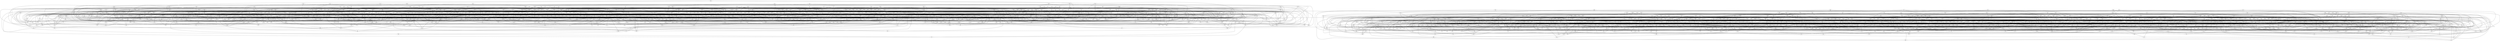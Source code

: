 graph {
    0 [ label = "\"tmh\"" ]
    1 [ label = "\"tpr\"" ]
    2 [ label = "\"sdv\"" ]
    3 [ label = "\"hnj\"" ]
    4 [ label = "\"hrs\"" ]
    5 [ label = "\"llq\"" ]
    6 [ label = "\"bbm\"" ]
    7 [ label = "\"dtm\"" ]
    8 [ label = "\"hfb\"" ]
    9 [ label = "\"pvd\"" ]
    10 [ label = "\"mvt\"" ]
    11 [ label = "\"cvm\"" ]
    12 [ label = "\"kjd\"" ]
    13 [ label = "\"ncl\"" ]
    14 [ label = "\"vtq\"" ]
    15 [ label = "\"gcn\"" ]
    16 [ label = "\"shf\"" ]
    17 [ label = "\"jkg\"" ]
    18 [ label = "\"lxg\"" ]
    19 [ label = "\"hxt\"" ]
    20 [ label = "\"lpn\"" ]
    21 [ label = "\"bct\"" ]
    22 [ label = "\"rzr\"" ]
    23 [ label = "\"jsn\"" ]
    24 [ label = "\"gkn\"" ]
    25 [ label = "\"fpg\"" ]
    26 [ label = "\"hdx\"" ]
    27 [ label = "\"glp\"" ]
    28 [ label = "\"scp\"" ]
    29 [ label = "\"vds\"" ]
    30 [ label = "\"tkm\"" ]
    31 [ label = "\"vjc\"" ]
    32 [ label = "\"hnz\"" ]
    33 [ label = "\"lqz\"" ]
    34 [ label = "\"rng\"" ]
    35 [ label = "\"mcg\"" ]
    36 [ label = "\"dbz\"" ]
    37 [ label = "\"lcp\"" ]
    38 [ label = "\"cxc\"" ]
    39 [ label = "\"prj\"" ]
    40 [ label = "\"frl\"" ]
    41 [ label = "\"bql\"" ]
    42 [ label = "\"jxv\"" ]
    43 [ label = "\"rsk\"" ]
    44 [ label = "\"skt\"" ]
    45 [ label = "\"lcf\"" ]
    46 [ label = "\"brp\"" ]
    47 [ label = "\"hlm\"" ]
    48 [ label = "\"phx\"" ]
    49 [ label = "\"lzr\"" ]
    50 [ label = "\"tkl\"" ]
    51 [ label = "\"hbk\"" ]
    52 [ label = "\"lmk\"" ]
    53 [ label = "\"hdz\"" ]
    54 [ label = "\"kmz\"" ]
    55 [ label = "\"trr\"" ]
    56 [ label = "\"sfg\"" ]
    57 [ label = "\"bnp\"" ]
    58 [ label = "\"mph\"" ]
    59 [ label = "\"ddk\"" ]
    60 [ label = "\"bpt\"" ]
    61 [ label = "\"lsx\"" ]
    62 [ label = "\"lvs\"" ]
    63 [ label = "\"rsr\"" ]
    64 [ label = "\"blf\"" ]
    65 [ label = "\"bps\"" ]
    66 [ label = "\"vgd\"" ]
    67 [ label = "\"bld\"" ]
    68 [ label = "\"jrs\"" ]
    69 [ label = "\"jpg\"" ]
    70 [ label = "\"mdv\"" ]
    71 [ label = "\"drl\"" ]
    72 [ label = "\"nkf\"" ]
    73 [ label = "\"jxd\"" ]
    74 [ label = "\"xmn\"" ]
    75 [ label = "\"vkb\"" ]
    76 [ label = "\"bnl\"" ]
    77 [ label = "\"hmx\"" ]
    78 [ label = "\"xcs\"" ]
    79 [ label = "\"rlv\"" ]
    80 [ label = "\"vtr\"" ]
    81 [ label = "\"gtn\"" ]
    82 [ label = "\"mpf\"" ]
    83 [ label = "\"jrz\"" ]
    84 [ label = "\"fxq\"" ]
    85 [ label = "\"qmp\"" ]
    86 [ label = "\"vng\"" ]
    87 [ label = "\"nlx\"" ]
    88 [ label = "\"ldb\"" ]
    89 [ label = "\"kfc\"" ]
    90 [ label = "\"ltv\"" ]
    91 [ label = "\"qtk\"" ]
    92 [ label = "\"kjz\"" ]
    93 [ label = "\"rqk\"" ]
    94 [ label = "\"mnh\"" ]
    95 [ label = "\"lqk\"" ]
    96 [ label = "\"vmb\"" ]
    97 [ label = "\"pql\"" ]
    98 [ label = "\"btk\"" ]
    99 [ label = "\"vvt\"" ]
    100 [ label = "\"fqm\"" ]
    101 [ label = "\"dlh\"" ]
    102 [ label = "\"fqp\"" ]
    103 [ label = "\"cjk\"" ]
    104 [ label = "\"gqc\"" ]
    105 [ label = "\"sfb\"" ]
    106 [ label = "\"vkp\"" ]
    107 [ label = "\"jxk\"" ]
    108 [ label = "\"crm\"" ]
    109 [ label = "\"pmp\"" ]
    110 [ label = "\"zks\"" ]
    111 [ label = "\"rvq\"" ]
    112 [ label = "\"vbz\"" ]
    113 [ label = "\"nbn\"" ]
    114 [ label = "\"rlr\"" ]
    115 [ label = "\"fhb\"" ]
    116 [ label = "\"khh\"" ]
    117 [ label = "\"qzn\"" ]
    118 [ label = "\"hvr\"" ]
    119 [ label = "\"lgn\"" ]
    120 [ label = "\"msv\"" ]
    121 [ label = "\"njc\"" ]
    122 [ label = "\"cbf\"" ]
    123 [ label = "\"vmr\"" ]
    124 [ label = "\"njg\"" ]
    125 [ label = "\"pcj\"" ]
    126 [ label = "\"lbf\"" ]
    127 [ label = "\"dtb\"" ]
    128 [ label = "\"kxb\"" ]
    129 [ label = "\"rgm\"" ]
    130 [ label = "\"ggj\"" ]
    131 [ label = "\"spg\"" ]
    132 [ label = "\"pkx\"" ]
    133 [ label = "\"mvn\"" ]
    134 [ label = "\"shd\"" ]
    135 [ label = "\"ldg\"" ]
    136 [ label = "\"tsl\"" ]
    137 [ label = "\"vxt\"" ]
    138 [ label = "\"grf\"" ]
    139 [ label = "\"ngb\"" ]
    140 [ label = "\"hgp\"" ]
    141 [ label = "\"stx\"" ]
    142 [ label = "\"dng\"" ]
    143 [ label = "\"dpf\"" ]
    144 [ label = "\"sbq\"" ]
    145 [ label = "\"fsh\"" ]
    146 [ label = "\"vkx\"" ]
    147 [ label = "\"qtz\"" ]
    148 [ label = "\"dzx\"" ]
    149 [ label = "\"mqv\"" ]
    150 [ label = "\"bqh\"" ]
    151 [ label = "\"lxr\"" ]
    152 [ label = "\"npv\"" ]
    153 [ label = "\"gqm\"" ]
    154 [ label = "\"gkv\"" ]
    155 [ label = "\"fcl\"" ]
    156 [ label = "\"hjr\"" ]
    157 [ label = "\"xfm\"" ]
    158 [ label = "\"nhg\"" ]
    159 [ label = "\"knh\"" ]
    160 [ label = "\"vfq\"" ]
    161 [ label = "\"kgj\"" ]
    162 [ label = "\"zhz\"" ]
    163 [ label = "\"fhm\"" ]
    164 [ label = "\"sfh\"" ]
    165 [ label = "\"drm\"" ]
    166 [ label = "\"lbx\"" ]
    167 [ label = "\"jqj\"" ]
    168 [ label = "\"ztz\"" ]
    169 [ label = "\"zdk\"" ]
    170 [ label = "\"hzk\"" ]
    171 [ label = "\"dcm\"" ]
    172 [ label = "\"rsv\"" ]
    173 [ label = "\"pbs\"" ]
    174 [ label = "\"ntt\"" ]
    175 [ label = "\"gbr\"" ]
    176 [ label = "\"sms\"" ]
    177 [ label = "\"crf\"" ]
    178 [ label = "\"mzf\"" ]
    179 [ label = "\"zhr\"" ]
    180 [ label = "\"rvl\"" ]
    181 [ label = "\"mmk\"" ]
    182 [ label = "\"gxm\"" ]
    183 [ label = "\"zsk\"" ]
    184 [ label = "\"bbz\"" ]
    185 [ label = "\"ncj\"" ]
    186 [ label = "\"krp\"" ]
    187 [ label = "\"rvv\"" ]
    188 [ label = "\"vdv\"" ]
    189 [ label = "\"tff\"" ]
    190 [ label = "\"jhb\"" ]
    191 [ label = "\"mcc\"" ]
    192 [ label = "\"skl\"" ]
    193 [ label = "\"flb\"" ]
    194 [ label = "\"bsh\"" ]
    195 [ label = "\"mll\"" ]
    196 [ label = "\"hpd\"" ]
    197 [ label = "\"tch\"" ]
    198 [ label = "\"qzc\"" ]
    199 [ label = "\"nmg\"" ]
    200 [ label = "\"qkc\"" ]
    201 [ label = "\"hdk\"" ]
    202 [ label = "\"ksx\"" ]
    203 [ label = "\"xpz\"" ]
    204 [ label = "\"sxq\"" ]
    205 [ label = "\"vrt\"" ]
    206 [ label = "\"jzx\"" ]
    207 [ label = "\"hcf\"" ]
    208 [ label = "\"ncd\"" ]
    209 [ label = "\"slg\"" ]
    210 [ label = "\"bqg\"" ]
    211 [ label = "\"fhh\"" ]
    212 [ label = "\"qxr\"" ]
    213 [ label = "\"fqt\"" ]
    214 [ label = "\"cnf\"" ]
    215 [ label = "\"cfx\"" ]
    216 [ label = "\"lkp\"" ]
    217 [ label = "\"vzc\"" ]
    218 [ label = "\"psb\"" ]
    219 [ label = "\"mpn\"" ]
    220 [ label = "\"xrb\"" ]
    221 [ label = "\"tpg\"" ]
    222 [ label = "\"prt\"" ]
    223 [ label = "\"qns\"" ]
    224 [ label = "\"zqt\"" ]
    225 [ label = "\"vsr\"" ]
    226 [ label = "\"pkc\"" ]
    227 [ label = "\"xhn\"" ]
    228 [ label = "\"ckq\"" ]
    229 [ label = "\"vlk\"" ]
    230 [ label = "\"xrl\"" ]
    231 [ label = "\"qpj\"" ]
    232 [ label = "\"ttf\"" ]
    233 [ label = "\"flp\"" ]
    234 [ label = "\"sqx\"" ]
    235 [ label = "\"gdj\"" ]
    236 [ label = "\"lpk\"" ]
    237 [ label = "\"vnk\"" ]
    238 [ label = "\"kqj\"" ]
    239 [ label = "\"qsn\"" ]
    240 [ label = "\"jtg\"" ]
    241 [ label = "\"xgv\"" ]
    242 [ label = "\"sjk\"" ]
    243 [ label = "\"tms\"" ]
    244 [ label = "\"nnv\"" ]
    245 [ label = "\"ggx\"" ]
    246 [ label = "\"rqv\"" ]
    247 [ label = "\"kqh\"" ]
    248 [ label = "\"xkr\"" ]
    249 [ label = "\"zcs\"" ]
    250 [ label = "\"jcv\"" ]
    251 [ label = "\"pxd\"" ]
    252 [ label = "\"stt\"" ]
    253 [ label = "\"ngj\"" ]
    254 [ label = "\"qng\"" ]
    255 [ label = "\"tlt\"" ]
    256 [ label = "\"nmb\"" ]
    257 [ label = "\"vhg\"" ]
    258 [ label = "\"rth\"" ]
    259 [ label = "\"tkg\"" ]
    260 [ label = "\"rhp\"" ]
    261 [ label = "\"cmz\"" ]
    262 [ label = "\"zkv\"" ]
    263 [ label = "\"pgk\"" ]
    264 [ label = "\"rch\"" ]
    265 [ label = "\"cjx\"" ]
    266 [ label = "\"tqn\"" ]
    267 [ label = "\"dlp\"" ]
    268 [ label = "\"snq\"" ]
    269 [ label = "\"qvg\"" ]
    270 [ label = "\"ptl\"" ]
    271 [ label = "\"tzj\"" ]
    272 [ label = "\"tbv\"" ]
    273 [ label = "\"flg\"" ]
    274 [ label = "\"lph\"" ]
    275 [ label = "\"cmg\"" ]
    276 [ label = "\"szk\"" ]
    277 [ label = "\"mtt\"" ]
    278 [ label = "\"vmf\"" ]
    279 [ label = "\"kjh\"" ]
    280 [ label = "\"msg\"" ]
    281 [ label = "\"kgs\"" ]
    282 [ label = "\"mfk\"" ]
    283 [ label = "\"vsl\"" ]
    284 [ label = "\"bkf\"" ]
    285 [ label = "\"lmf\"" ]
    286 [ label = "\"tcx\"" ]
    287 [ label = "\"xcq\"" ]
    288 [ label = "\"tqf\"" ]
    289 [ label = "\"zmx\"" ]
    290 [ label = "\"bxs\"" ]
    291 [ label = "\"pjs\"" ]
    292 [ label = "\"kvb\"" ]
    293 [ label = "\"ssg\"" ]
    294 [ label = "\"cfg\"" ]
    295 [ label = "\"qlp\"" ]
    296 [ label = "\"mqq\"" ]
    297 [ label = "\"txk\"" ]
    298 [ label = "\"mjj\"" ]
    299 [ label = "\"hhq\"" ]
    300 [ label = "\"zzv\"" ]
    301 [ label = "\"qfr\"" ]
    302 [ label = "\"fsk\"" ]
    303 [ label = "\"php\"" ]
    304 [ label = "\"xzz\"" ]
    305 [ label = "\"mbp\"" ]
    306 [ label = "\"hnt\"" ]
    307 [ label = "\"rgd\"" ]
    308 [ label = "\"pxh\"" ]
    309 [ label = "\"lnf\"" ]
    310 [ label = "\"drz\"" ]
    311 [ label = "\"zkh\"" ]
    312 [ label = "\"tjc\"" ]
    313 [ label = "\"bcz\"" ]
    314 [ label = "\"vjj\"" ]
    315 [ label = "\"vfv\"" ]
    316 [ label = "\"dbs\"" ]
    317 [ label = "\"hzm\"" ]
    318 [ label = "\"pgr\"" ]
    319 [ label = "\"kcr\"" ]
    320 [ label = "\"tkt\"" ]
    321 [ label = "\"grx\"" ]
    322 [ label = "\"nbx\"" ]
    323 [ label = "\"smb\"" ]
    324 [ label = "\"fmf\"" ]
    325 [ label = "\"ljj\"" ]
    326 [ label = "\"pqf\"" ]
    327 [ label = "\"cqv\"" ]
    328 [ label = "\"pxc\"" ]
    329 [ label = "\"qhs\"" ]
    330 [ label = "\"jtr\"" ]
    331 [ label = "\"vrf\"" ]
    332 [ label = "\"srt\"" ]
    333 [ label = "\"zgh\"" ]
    334 [ label = "\"kkx\"" ]
    335 [ label = "\"vxk\"" ]
    336 [ label = "\"mmh\"" ]
    337 [ label = "\"lnt\"" ]
    338 [ label = "\"bhx\"" ]
    339 [ label = "\"djh\"" ]
    340 [ label = "\"fvm\"" ]
    341 [ label = "\"hds\"" ]
    342 [ label = "\"nzf\"" ]
    343 [ label = "\"pmt\"" ]
    344 [ label = "\"tql\"" ]
    345 [ label = "\"xtz\"" ]
    346 [ label = "\"tdd\"" ]
    347 [ label = "\"xff\"" ]
    348 [ label = "\"llc\"" ]
    349 [ label = "\"csl\"" ]
    350 [ label = "\"lfg\"" ]
    351 [ label = "\"tpj\"" ]
    352 [ label = "\"plm\"" ]
    353 [ label = "\"mjq\"" ]
    354 [ label = "\"ttv\"" ]
    355 [ label = "\"hzc\"" ]
    356 [ label = "\"jvn\"" ]
    357 [ label = "\"njq\"" ]
    358 [ label = "\"kmh\"" ]
    359 [ label = "\"svx\"" ]
    360 [ label = "\"qvt\"" ]
    361 [ label = "\"vql\"" ]
    362 [ label = "\"hfq\"" ]
    363 [ label = "\"xqv\"" ]
    364 [ label = "\"qnz\"" ]
    365 [ label = "\"jvj\"" ]
    366 [ label = "\"vmp\"" ]
    367 [ label = "\"hnr\"" ]
    368 [ label = "\"fdn\"" ]
    369 [ label = "\"vzz\"" ]
    370 [ label = "\"jch\"" ]
    371 [ label = "\"nff\"" ]
    372 [ label = "\"bxp\"" ]
    373 [ label = "\"xpk\"" ]
    374 [ label = "\"gfc\"" ]
    375 [ label = "\"lbq\"" ]
    376 [ label = "\"gmg\"" ]
    377 [ label = "\"shl\"" ]
    378 [ label = "\"dxt\"" ]
    379 [ label = "\"rdj\"" ]
    380 [ label = "\"ghk\"" ]
    381 [ label = "\"jnk\"" ]
    382 [ label = "\"cdg\"" ]
    383 [ label = "\"bgl\"" ]
    384 [ label = "\"tmj\"" ]
    385 [ label = "\"nrz\"" ]
    386 [ label = "\"zgr\"" ]
    387 [ label = "\"rfz\"" ]
    388 [ label = "\"pjl\"" ]
    389 [ label = "\"hnd\"" ]
    390 [ label = "\"xtk\"" ]
    391 [ label = "\"vph\"" ]
    392 [ label = "\"dvk\"" ]
    393 [ label = "\"stn\"" ]
    394 [ label = "\"xxf\"" ]
    395 [ label = "\"zgf\"" ]
    396 [ label = "\"ksd\"" ]
    397 [ label = "\"fsp\"" ]
    398 [ label = "\"vgq\"" ]
    399 [ label = "\"lbc\"" ]
    400 [ label = "\"lcm\"" ]
    401 [ label = "\"pcv\"" ]
    402 [ label = "\"mfc\"" ]
    403 [ label = "\"qnm\"" ]
    404 [ label = "\"xth\"" ]
    405 [ label = "\"gvb\"" ]
    406 [ label = "\"snl\"" ]
    407 [ label = "\"dbk\"" ]
    408 [ label = "\"qkm\"" ]
    409 [ label = "\"qdr\"" ]
    410 [ label = "\"nvh\"" ]
    411 [ label = "\"bvd\"" ]
    412 [ label = "\"hfh\"" ]
    413 [ label = "\"dkm\"" ]
    414 [ label = "\"vnb\"" ]
    415 [ label = "\"rmg\"" ]
    416 [ label = "\"fdr\"" ]
    417 [ label = "\"qqs\"" ]
    418 [ label = "\"cgx\"" ]
    419 [ label = "\"fxs\"" ]
    420 [ label = "\"pqm\"" ]
    421 [ label = "\"tzc\"" ]
    422 [ label = "\"ghv\"" ]
    423 [ label = "\"nxp\"" ]
    424 [ label = "\"jgs\"" ]
    425 [ label = "\"rkq\"" ]
    426 [ label = "\"ddx\"" ]
    427 [ label = "\"rdb\"" ]
    428 [ label = "\"hdh\"" ]
    429 [ label = "\"cmt\"" ]
    430 [ label = "\"kbp\"" ]
    431 [ label = "\"lvh\"" ]
    432 [ label = "\"tmm\"" ]
    433 [ label = "\"kll\"" ]
    434 [ label = "\"jtd\"" ]
    435 [ label = "\"dfd\"" ]
    436 [ label = "\"vkl\"" ]
    437 [ label = "\"zfs\"" ]
    438 [ label = "\"vxb\"" ]
    439 [ label = "\"fdz\"" ]
    440 [ label = "\"zzt\"" ]
    441 [ label = "\"hss\"" ]
    442 [ label = "\"gbl\"" ]
    443 [ label = "\"ckt\"" ]
    444 [ label = "\"bhv\"" ]
    445 [ label = "\"cnk\"" ]
    446 [ label = "\"lgd\"" ]
    447 [ label = "\"zvl\"" ]
    448 [ label = "\"vmv\"" ]
    449 [ label = "\"vrx\"" ]
    450 [ label = "\"khf\"" ]
    451 [ label = "\"bqx\"" ]
    452 [ label = "\"skq\"" ]
    453 [ label = "\"xgm\"" ]
    454 [ label = "\"nmx\"" ]
    455 [ label = "\"jzb\"" ]
    456 [ label = "\"rlm\"" ]
    457 [ label = "\"zpz\"" ]
    458 [ label = "\"jgz\"" ]
    459 [ label = "\"gxx\"" ]
    460 [ label = "\"hkm\"" ]
    461 [ label = "\"xdc\"" ]
    462 [ label = "\"kpx\"" ]
    463 [ label = "\"qff\"" ]
    464 [ label = "\"qlx\"" ]
    465 [ label = "\"txp\"" ]
    466 [ label = "\"vvg\"" ]
    467 [ label = "\"bjl\"" ]
    468 [ label = "\"kmk\"" ]
    469 [ label = "\"cqm\"" ]
    470 [ label = "\"lxq\"" ]
    471 [ label = "\"ffs\"" ]
    472 [ label = "\"xcd\"" ]
    473 [ label = "\"pmf\"" ]
    474 [ label = "\"jjf\"" ]
    475 [ label = "\"gdh\"" ]
    476 [ label = "\"mdp\"" ]
    477 [ label = "\"zfq\"" ]
    478 [ label = "\"fbj\"" ]
    479 [ label = "\"qpv\"" ]
    480 [ label = "\"vtb\"" ]
    481 [ label = "\"qvm\"" ]
    482 [ label = "\"thh\"" ]
    483 [ label = "\"fzq\"" ]
    484 [ label = "\"pfp\"" ]
    485 [ label = "\"bsk\"" ]
    486 [ label = "\"jth\"" ]
    487 [ label = "\"bks\"" ]
    488 [ label = "\"rlj\"" ]
    489 [ label = "\"bvv\"" ]
    490 [ label = "\"jmk\"" ]
    491 [ label = "\"lvj\"" ]
    492 [ label = "\"gkc\"" ]
    493 [ label = "\"ngt\"" ]
    494 [ label = "\"bjh\"" ]
    495 [ label = "\"lxx\"" ]
    496 [ label = "\"prf\"" ]
    497 [ label = "\"tck\"" ]
    498 [ label = "\"qpr\"" ]
    499 [ label = "\"kbm\"" ]
    500 [ label = "\"kjf\"" ]
    501 [ label = "\"bzb\"" ]
    502 [ label = "\"khd\"" ]
    503 [ label = "\"jbq\"" ]
    504 [ label = "\"rpp\"" ]
    505 [ label = "\"tlm\"" ]
    506 [ label = "\"ptv\"" ]
    507 [ label = "\"dhs\"" ]
    508 [ label = "\"dzv\"" ]
    509 [ label = "\"qnl\"" ]
    510 [ label = "\"mnd\"" ]
    511 [ label = "\"rhz\"" ]
    512 [ label = "\"xrk\"" ]
    513 [ label = "\"gqd\"" ]
    514 [ label = "\"gpn\"" ]
    515 [ label = "\"csp\"" ]
    516 [ label = "\"lqp\"" ]
    517 [ label = "\"xqt\"" ]
    518 [ label = "\"jzd\"" ]
    519 [ label = "\"qhk\"" ]
    520 [ label = "\"qbj\"" ]
    521 [ label = "\"qrp\"" ]
    522 [ label = "\"jds\"" ]
    523 [ label = "\"mhj\"" ]
    524 [ label = "\"nml\"" ]
    525 [ label = "\"hqm\"" ]
    526 [ label = "\"fkn\"" ]
    527 [ label = "\"xzn\"" ]
    528 [ label = "\"rbg\"" ]
    529 [ label = "\"ddt\"" ]
    530 [ label = "\"csc\"" ]
    531 [ label = "\"fhn\"" ]
    532 [ label = "\"txx\"" ]
    533 [ label = "\"jrv\"" ]
    534 [ label = "\"fnq\"" ]
    535 [ label = "\"cph\"" ]
    536 [ label = "\"grc\"" ]
    537 [ label = "\"fqq\"" ]
    538 [ label = "\"zfm\"" ]
    539 [ label = "\"vrq\"" ]
    540 [ label = "\"hcd\"" ]
    541 [ label = "\"rnn\"" ]
    542 [ label = "\"mpk\"" ]
    543 [ label = "\"mhq\"" ]
    544 [ label = "\"kxl\"" ]
    545 [ label = "\"rjc\"" ]
    546 [ label = "\"cgv\"" ]
    547 [ label = "\"cln\"" ]
    548 [ label = "\"mnn\"" ]
    549 [ label = "\"jvd\"" ]
    550 [ label = "\"nxn\"" ]
    551 [ label = "\"tdg\"" ]
    552 [ label = "\"ddm\"" ]
    553 [ label = "\"fzp\"" ]
    554 [ label = "\"zlf\"" ]
    555 [ label = "\"cns\"" ]
    556 [ label = "\"zqm\"" ]
    557 [ label = "\"xjp\"" ]
    558 [ label = "\"qjv\"" ]
    559 [ label = "\"bhc\"" ]
    560 [ label = "\"lbb\"" ]
    561 [ label = "\"qmh\"" ]
    562 [ label = "\"rdc\"" ]
    563 [ label = "\"qtm\"" ]
    564 [ label = "\"gph\"" ]
    565 [ label = "\"dph\"" ]
    566 [ label = "\"drp\"" ]
    567 [ label = "\"zvq\"" ]
    568 [ label = "\"vcj\"" ]
    569 [ label = "\"gbj\"" ]
    570 [ label = "\"zcv\"" ]
    571 [ label = "\"cxn\"" ]
    572 [ label = "\"jtz\"" ]
    573 [ label = "\"ftf\"" ]
    574 [ label = "\"hxq\"" ]
    575 [ label = "\"sjp\"" ]
    576 [ label = "\"ljg\"" ]
    577 [ label = "\"nkz\"" ]
    578 [ label = "\"fxg\"" ]
    579 [ label = "\"lfz\"" ]
    580 [ label = "\"plp\"" ]
    581 [ label = "\"lcv\"" ]
    582 [ label = "\"fnl\"" ]
    583 [ label = "\"jxc\"" ]
    584 [ label = "\"krs\"" ]
    585 [ label = "\"hrz\"" ]
    586 [ label = "\"hsx\"" ]
    587 [ label = "\"hfp\"" ]
    588 [ label = "\"xxm\"" ]
    589 [ label = "\"tdz\"" ]
    590 [ label = "\"fpq\"" ]
    591 [ label = "\"xrc\"" ]
    592 [ label = "\"bdm\"" ]
    593 [ label = "\"xcn\"" ]
    594 [ label = "\"kds\"" ]
    595 [ label = "\"gcg\"" ]
    596 [ label = "\"rpx\"" ]
    597 [ label = "\"bpz\"" ]
    598 [ label = "\"hgb\"" ]
    599 [ label = "\"rbc\"" ]
    600 [ label = "\"qqj\"" ]
    601 [ label = "\"czv\"" ]
    602 [ label = "\"fpl\"" ]
    603 [ label = "\"zxb\"" ]
    604 [ label = "\"mmd\"" ]
    605 [ label = "\"hjz\"" ]
    606 [ label = "\"fpr\"" ]
    607 [ label = "\"sjt\"" ]
    608 [ label = "\"xtq\"" ]
    609 [ label = "\"fmb\"" ]
    610 [ label = "\"sjf\"" ]
    611 [ label = "\"szg\"" ]
    612 [ label = "\"bfh\"" ]
    613 [ label = "\"rbf\"" ]
    614 [ label = "\"rkv\"" ]
    615 [ label = "\"tbd\"" ]
    616 [ label = "\"fqz\"" ]
    617 [ label = "\"gfd\"" ]
    618 [ label = "\"gpv\"" ]
    619 [ label = "\"zsg\"" ]
    620 [ label = "\"vgs\"" ]
    621 [ label = "\"hfs\"" ]
    622 [ label = "\"gtj\"" ]
    623 [ label = "\"zlk\"" ]
    624 [ label = "\"dlb\"" ]
    625 [ label = "\"tlf\"" ]
    626 [ label = "\"fkl\"" ]
    627 [ label = "\"mcn\"" ]
    628 [ label = "\"hjs\"" ]
    629 [ label = "\"zlp\"" ]
    630 [ label = "\"ttc\"" ]
    631 [ label = "\"qsb\"" ]
    632 [ label = "\"cps\"" ]
    633 [ label = "\"sth\"" ]
    634 [ label = "\"qfs\"" ]
    635 [ label = "\"zmt\"" ]
    636 [ label = "\"mkl\"" ]
    637 [ label = "\"qdv\"" ]
    638 [ label = "\"cvq\"" ]
    639 [ label = "\"vfk\"" ]
    640 [ label = "\"dfr\"" ]
    641 [ label = "\"nsr\"" ]
    642 [ label = "\"pct\"" ]
    643 [ label = "\"kgp\"" ]
    644 [ label = "\"ncx\"" ]
    645 [ label = "\"qkl\"" ]
    646 [ label = "\"jsc\"" ]
    647 [ label = "\"vsq\"" ]
    648 [ label = "\"lhs\"" ]
    649 [ label = "\"cvl\"" ]
    650 [ label = "\"dfv\"" ]
    651 [ label = "\"jhr\"" ]
    652 [ label = "\"kfz\"" ]
    653 [ label = "\"jrq\"" ]
    654 [ label = "\"mhp\"" ]
    655 [ label = "\"skh\"" ]
    656 [ label = "\"ktr\"" ]
    657 [ label = "\"mhc\"" ]
    658 [ label = "\"mtd\"" ]
    659 [ label = "\"xpx\"" ]
    660 [ label = "\"thd\"" ]
    661 [ label = "\"dml\"" ]
    662 [ label = "\"fvn\"" ]
    663 [ label = "\"lsp\"" ]
    664 [ label = "\"hqh\"" ]
    665 [ label = "\"knd\"" ]
    666 [ label = "\"hfl\"" ]
    667 [ label = "\"ndh\"" ]
    668 [ label = "\"msn\"" ]
    669 [ label = "\"jpp\"" ]
    670 [ label = "\"sqn\"" ]
    671 [ label = "\"qhq\"" ]
    672 [ label = "\"svz\"" ]
    673 [ label = "\"znl\"" ]
    674 [ label = "\"pqp\"" ]
    675 [ label = "\"cdz\"" ]
    676 [ label = "\"pnf\"" ]
    677 [ label = "\"psr\"" ]
    678 [ label = "\"jtf\"" ]
    679 [ label = "\"hvs\"" ]
    680 [ label = "\"rpq\"" ]
    681 [ label = "\"jpt\"" ]
    682 [ label = "\"zzs\"" ]
    683 [ label = "\"grj\"" ]
    684 [ label = "\"tzb\"" ]
    685 [ label = "\"qrt\"" ]
    686 [ label = "\"qqq\"" ]
    687 [ label = "\"npm\"" ]
    688 [ label = "\"bpb\"" ]
    689 [ label = "\"sgb\"" ]
    690 [ label = "\"xrm\"" ]
    691 [ label = "\"lqh\"" ]
    692 [ label = "\"zhn\"" ]
    693 [ label = "\"dhj\"" ]
    694 [ label = "\"dcx\"" ]
    695 [ label = "\"ffj\"" ]
    696 [ label = "\"bpp\"" ]
    697 [ label = "\"dmr\"" ]
    698 [ label = "\"dlk\"" ]
    699 [ label = "\"smv\"" ]
    700 [ label = "\"kvv\"" ]
    701 [ label = "\"lrm\"" ]
    702 [ label = "\"zlb\"" ]
    703 [ label = "\"jdn\"" ]
    704 [ label = "\"tts\"" ]
    705 [ label = "\"hgz\"" ]
    706 [ label = "\"bdj\"" ]
    707 [ label = "\"zkc\"" ]
    708 [ label = "\"vfp\"" ]
    709 [ label = "\"ndp\"" ]
    710 [ label = "\"dxr\"" ]
    711 [ label = "\"rnq\"" ]
    712 [ label = "\"gmx\"" ]
    713 [ label = "\"hqf\"" ]
    714 [ label = "\"frq\"" ]
    715 [ label = "\"zzb\"" ]
    716 [ label = "\"krx\"" ]
    717 [ label = "\"mvp\"" ]
    718 [ label = "\"rck\"" ]
    719 [ label = "\"lnr\"" ]
    720 [ label = "\"rht\"" ]
    721 [ label = "\"dxm\"" ]
    722 [ label = "\"ffr\"" ]
    723 [ label = "\"fjf\"" ]
    724 [ label = "\"mzg\"" ]
    725 [ label = "\"xtt\"" ]
    726 [ label = "\"pxr\"" ]
    727 [ label = "\"gbq\"" ]
    728 [ label = "\"stm\"" ]
    729 [ label = "\"zxf\"" ]
    730 [ label = "\"gkd\"" ]
    731 [ label = "\"xmb\"" ]
    732 [ label = "\"xhz\"" ]
    733 [ label = "\"hvx\"" ]
    734 [ label = "\"tpc\"" ]
    735 [ label = "\"ssf\"" ]
    736 [ label = "\"sck\"" ]
    737 [ label = "\"spj\"" ]
    738 [ label = "\"bmr\"" ]
    739 [ label = "\"czr\"" ]
    740 [ label = "\"vqm\"" ]
    741 [ label = "\"kvl\"" ]
    742 [ label = "\"chm\"" ]
    743 [ label = "\"vjd\"" ]
    744 [ label = "\"dqc\"" ]
    745 [ label = "\"lpg\"" ]
    746 [ label = "\"nvd\"" ]
    747 [ label = "\"vhf\"" ]
    748 [ label = "\"rkh\"" ]
    749 [ label = "\"qvr\"" ]
    750 [ label = "\"fvf\"" ]
    751 [ label = "\"pds\"" ]
    752 [ label = "\"tqd\"" ]
    753 [ label = "\"xjq\"" ]
    754 [ label = "\"ngn\"" ]
    755 [ label = "\"dgx\"" ]
    756 [ label = "\"jtm\"" ]
    757 [ label = "\"vhz\"" ]
    758 [ label = "\"zch\"" ]
    759 [ label = "\"mbt\"" ]
    760 [ label = "\"ght\"" ]
    761 [ label = "\"hmh\"" ]
    762 [ label = "\"kst\"" ]
    763 [ label = "\"sbb\"" ]
    764 [ label = "\"mrj\"" ]
    765 [ label = "\"qhr\"" ]
    766 [ label = "\"hps\"" ]
    767 [ label = "\"qxm\"" ]
    768 [ label = "\"kdm\"" ]
    769 [ label = "\"fhl\"" ]
    770 [ label = "\"gnk\"" ]
    771 [ label = "\"cpb\"" ]
    772 [ label = "\"bxh\"" ]
    773 [ label = "\"zgp\"" ]
    774 [ label = "\"zsq\"" ]
    775 [ label = "\"jdq\"" ]
    776 [ label = "\"hqr\"" ]
    777 [ label = "\"jbj\"" ]
    778 [ label = "\"ksf\"" ]
    779 [ label = "\"xcb\"" ]
    780 [ label = "\"nnp\"" ]
    781 [ label = "\"fqr\"" ]
    782 [ label = "\"sjb\"" ]
    783 [ label = "\"tkx\"" ]
    784 [ label = "\"vbc\"" ]
    785 [ label = "\"jnr\"" ]
    786 [ label = "\"txg\"" ]
    787 [ label = "\"pts\"" ]
    788 [ label = "\"gdb\"" ]
    789 [ label = "\"kfh\"" ]
    790 [ label = "\"bss\"" ]
    791 [ label = "\"xfc\"" ]
    792 [ label = "\"sqp\"" ]
    793 [ label = "\"ssn\"" ]
    794 [ label = "\"qdx\"" ]
    795 [ label = "\"bkt\"" ]
    796 [ label = "\"rst\"" ]
    797 [ label = "\"pnz\"" ]
    798 [ label = "\"mhf\"" ]
    799 [ label = "\"rrz\"" ]
    800 [ label = "\"jtv\"" ]
    801 [ label = "\"mff\"" ]
    802 [ label = "\"mpq\"" ]
    803 [ label = "\"llt\"" ]
    804 [ label = "\"gjc\"" ]
    805 [ label = "\"klv\"" ]
    806 [ label = "\"gfj\"" ]
    807 [ label = "\"hbs\"" ]
    808 [ label = "\"jkm\"" ]
    809 [ label = "\"fqn\"" ]
    810 [ label = "\"dtn\"" ]
    811 [ label = "\"shj\"" ]
    812 [ label = "\"hbr\"" ]
    813 [ label = "\"rgh\"" ]
    814 [ label = "\"dgz\"" ]
    815 [ label = "\"xsl\"" ]
    816 [ label = "\"rnm\"" ]
    817 [ label = "\"hkh\"" ]
    818 [ label = "\"tmf\"" ]
    819 [ label = "\"gcl\"" ]
    820 [ label = "\"sbp\"" ]
    821 [ label = "\"cjg\"" ]
    822 [ label = "\"csn\"" ]
    823 [ label = "\"bqd\"" ]
    824 [ label = "\"nqk\"" ]
    825 [ label = "\"sdh\"" ]
    826 [ label = "\"zpm\"" ]
    827 [ label = "\"zsl\"" ]
    828 [ label = "\"jgb\"" ]
    829 [ label = "\"vrs\"" ]
    830 [ label = "\"bcq\"" ]
    831 [ label = "\"gcx\"" ]
    832 [ label = "\"pnm\"" ]
    833 [ label = "\"nnk\"" ]
    834 [ label = "\"hdc\"" ]
    835 [ label = "\"fqj\"" ]
    836 [ label = "\"bcp\"" ]
    837 [ label = "\"lrt\"" ]
    838 [ label = "\"dvm\"" ]
    839 [ label = "\"cvj\"" ]
    840 [ label = "\"lff\"" ]
    841 [ label = "\"cqz\"" ]
    842 [ label = "\"tct\"" ]
    843 [ label = "\"cgz\"" ]
    844 [ label = "\"tlh\"" ]
    845 [ label = "\"pkm\"" ]
    846 [ label = "\"fvp\"" ]
    847 [ label = "\"dqx\"" ]
    848 [ label = "\"krb\"" ]
    849 [ label = "\"vsv\"" ]
    850 [ label = "\"nxh\"" ]
    851 [ label = "\"cmm\"" ]
    852 [ label = "\"zfk\"" ]
    853 [ label = "\"fcb\"" ]
    854 [ label = "\"msp\"" ]
    855 [ label = "\"pfc\"" ]
    856 [ label = "\"dkb\"" ]
    857 [ label = "\"kgm\"" ]
    858 [ label = "\"qxd\"" ]
    859 [ label = "\"bkd\"" ]
    860 [ label = "\"nrr\"" ]
    861 [ label = "\"dkg\"" ]
    862 [ label = "\"btv\"" ]
    863 [ label = "\"mbm\"" ]
    864 [ label = "\"rmc\"" ]
    865 [ label = "\"pnb\"" ]
    866 [ label = "\"nmv\"" ]
    867 [ label = "\"lhn\"" ]
    868 [ label = "\"vqt\"" ]
    869 [ label = "\"tbn\"" ]
    870 [ label = "\"srn\"" ]
    871 [ label = "\"kzm\"" ]
    872 [ label = "\"dhq\"" ]
    873 [ label = "\"npq\"" ]
    874 [ label = "\"ztc\"" ]
    875 [ label = "\"nzs\"" ]
    876 [ label = "\"kqk\"" ]
    877 [ label = "\"tkr\"" ]
    878 [ label = "\"bpq\"" ]
    879 [ label = "\"prl\"" ]
    880 [ label = "\"hvh\"" ]
    881 [ label = "\"bbs\"" ]
    882 [ label = "\"npg\"" ]
    883 [ label = "\"cst\"" ]
    884 [ label = "\"qtt\"" ]
    885 [ label = "\"hxc\"" ]
    886 [ label = "\"trs\"" ]
    887 [ label = "\"hxj\"" ]
    888 [ label = "\"tlq\"" ]
    889 [ label = "\"vxm\"" ]
    890 [ label = "\"ngr\"" ]
    891 [ label = "\"rlx\"" ]
    892 [ label = "\"rcg\"" ]
    893 [ label = "\"fcx\"" ]
    894 [ label = "\"zvm\"" ]
    895 [ label = "\"gjq\"" ]
    896 [ label = "\"lgg\"" ]
    897 [ label = "\"nfl\"" ]
    898 [ label = "\"jdp\"" ]
    899 [ label = "\"hnb\"" ]
    900 [ label = "\"dqm\"" ]
    901 [ label = "\"kxc\"" ]
    902 [ label = "\"xqs\"" ]
    903 [ label = "\"dkd\"" ]
    904 [ label = "\"nks\"" ]
    905 [ label = "\"gft\"" ]
    906 [ label = "\"hfv\"" ]
    907 [ label = "\"lqm\"" ]
    908 [ label = "\"jxf\"" ]
    909 [ label = "\"mvl\"" ]
    910 [ label = "\"fdd\"" ]
    911 [ label = "\"qzx\"" ]
    912 [ label = "\"bht\"" ]
    913 [ label = "\"tmb\"" ]
    914 [ label = "\"qrf\"" ]
    915 [ label = "\"njn\"" ]
    916 [ label = "\"nmr\"" ]
    917 [ label = "\"jft\"" ]
    918 [ label = "\"cpt\"" ]
    919 [ label = "\"dzq\"" ]
    920 [ label = "\"rbj\"" ]
    921 [ label = "\"vfd\"" ]
    922 [ label = "\"pzs\"" ]
    923 [ label = "\"frn\"" ]
    924 [ label = "\"rjp\"" ]
    925 [ label = "\"bkh\"" ]
    926 [ label = "\"ntd\"" ]
    927 [ label = "\"zhg\"" ]
    928 [ label = "\"dbl\"" ]
    929 [ label = "\"zjx\"" ]
    930 [ label = "\"xgt\"" ]
    931 [ label = "\"plr\"" ]
    932 [ label = "\"vlc\"" ]
    933 [ label = "\"jss\"" ]
    934 [ label = "\"zxp\"" ]
    935 [ label = "\"tbb\"" ]
    936 [ label = "\"tgl\"" ]
    937 [ label = "\"cnz\"" ]
    938 [ label = "\"dfg\"" ]
    939 [ label = "\"gbg\"" ]
    940 [ label = "\"xkk\"" ]
    941 [ label = "\"lcj\"" ]
    942 [ label = "\"mrc\"" ]
    943 [ label = "\"xfn\"" ]
    944 [ label = "\"skd\"" ]
    945 [ label = "\"kkm\"" ]
    946 [ label = "\"kxp\"" ]
    947 [ label = "\"tmd\"" ]
    948 [ label = "\"hfn\"" ]
    949 [ label = "\"sqr\"" ]
    950 [ label = "\"gql\"" ]
    951 [ label = "\"jks\"" ]
    952 [ label = "\"ldl\"" ]
    953 [ label = "\"szp\"" ]
    954 [ label = "\"xjr\"" ]
    955 [ label = "\"ttx\"" ]
    956 [ label = "\"ksz\"" ]
    957 [ label = "\"lcs\"" ]
    958 [ label = "\"brc\"" ]
    959 [ label = "\"xsc\"" ]
    960 [ label = "\"bck\"" ]
    961 [ label = "\"kgq\"" ]
    962 [ label = "\"tzn\"" ]
    963 [ label = "\"xpr\"" ]
    964 [ label = "\"qfv\"" ]
    965 [ label = "\"cjc\"" ]
    966 [ label = "\"fjm\"" ]
    967 [ label = "\"zzj\"" ]
    968 [ label = "\"kxx\"" ]
    969 [ label = "\"xbk\"" ]
    970 [ label = "\"qsv\"" ]
    971 [ label = "\"qjs\"" ]
    972 [ label = "\"rbh\"" ]
    973 [ label = "\"smf\"" ]
    974 [ label = "\"vrc\"" ]
    975 [ label = "\"rcn\"" ]
    976 [ label = "\"rlp\"" ]
    977 [ label = "\"llp\"" ]
    978 [ label = "\"sqz\"" ]
    979 [ label = "\"ckj\"" ]
    980 [ label = "\"gbf\"" ]
    981 [ label = "\"dcs\"" ]
    982 [ label = "\"ghs\"" ]
    983 [ label = "\"hll\"" ]
    984 [ label = "\"rxs\"" ]
    985 [ label = "\"bch\"" ]
    986 [ label = "\"rrp\"" ]
    987 [ label = "\"ctp\"" ]
    988 [ label = "\"fvv\"" ]
    989 [ label = "\"zrh\"" ]
    990 [ label = "\"cnc\"" ]
    991 [ label = "\"hgf\"" ]
    992 [ label = "\"kpv\"" ]
    993 [ label = "\"zbp\"" ]
    994 [ label = "\"qsx\"" ]
    995 [ label = "\"jxb\"" ]
    996 [ label = "\"tjg\"" ]
    997 [ label = "\"vrb\"" ]
    998 [ label = "\"shc\"" ]
    999 [ label = "\"rxv\"" ]
    1000 [ label = "\"bvb\"" ]
    1001 [ label = "\"zcx\"" ]
    1002 [ label = "\"nrt\"" ]
    1003 [ label = "\"kmc\"" ]
    1004 [ label = "\"fjs\"" ]
    1005 [ label = "\"hgn\"" ]
    1006 [ label = "\"rvk\"" ]
    1007 [ label = "\"zvp\"" ]
    1008 [ label = "\"dkt\"" ]
    1009 [ label = "\"pjh\"" ]
    1010 [ label = "\"rnh\"" ]
    1011 [ label = "\"ssb\"" ]
    1012 [ label = "\"zcf\"" ]
    1013 [ label = "\"dzb\"" ]
    1014 [ label = "\"xjx\"" ]
    1015 [ label = "\"njv\"" ]
    1016 [ label = "\"zrf\"" ]
    1017 [ label = "\"fvt\"" ]
    1018 [ label = "\"rbq\"" ]
    1019 [ label = "\"shx\"" ]
    1020 [ label = "\"mrh\"" ]
    1021 [ label = "\"dnr\"" ]
    1022 [ label = "\"jts\"" ]
    1023 [ label = "\"jfq\"" ]
    1024 [ label = "\"rvm\"" ]
    1025 [ label = "\"rmj\"" ]
    1026 [ label = "\"bfx\"" ]
    1027 [ label = "\"cmj\"" ]
    1028 [ label = "\"zvz\"" ]
    1029 [ label = "\"lss\"" ]
    1030 [ label = "\"qdz\"" ]
    1031 [ label = "\"xlv\"" ]
    1032 [ label = "\"vmg\"" ]
    1033 [ label = "\"xzq\"" ]
    1034 [ label = "\"cvb\"" ]
    1035 [ label = "\"kqp\"" ]
    1036 [ label = "\"ghx\"" ]
    1037 [ label = "\"qcn\"" ]
    1038 [ label = "\"gbm\"" ]
    1039 [ label = "\"fcg\"" ]
    1040 [ label = "\"lkl\"" ]
    1041 [ label = "\"cqx\"" ]
    1042 [ label = "\"hlv\"" ]
    1043 [ label = "\"xcx\"" ]
    1044 [ label = "\"hsb\"" ]
    1045 [ label = "\"fcv\"" ]
    1046 [ label = "\"glx\"" ]
    1047 [ label = "\"gxv\"" ]
    1048 [ label = "\"brl\"" ]
    1049 [ label = "\"rks\"" ]
    1050 [ label = "\"sqd\"" ]
    1051 [ label = "\"jhh\"" ]
    1052 [ label = "\"dlq\"" ]
    1053 [ label = "\"qkx\"" ]
    1054 [ label = "\"fjc\"" ]
    1055 [ label = "\"bzm\"" ]
    1056 [ label = "\"npz\"" ]
    1057 [ label = "\"jvm\"" ]
    1058 [ label = "\"xmm\"" ]
    1059 [ label = "\"tsj\"" ]
    1060 [ label = "\"lqb\"" ]
    1061 [ label = "\"sgp\"" ]
    1062 [ label = "\"qbz\"" ]
    1063 [ label = "\"fbg\"" ]
    1064 [ label = "\"hck\"" ]
    1065 [ label = "\"rpm\"" ]
    1066 [ label = "\"plb\"" ]
    1067 [ label = "\"txb\"" ]
    1068 [ label = "\"fjq\"" ]
    1069 [ label = "\"kbr\"" ]
    1070 [ label = "\"ccg\"" ]
    1071 [ label = "\"lfk\"" ]
    1072 [ label = "\"hlg\"" ]
    1073 [ label = "\"pbv\"" ]
    1074 [ label = "\"cfd\"" ]
    1075 [ label = "\"rqm\"" ]
    1076 [ label = "\"gsh\"" ]
    1077 [ label = "\"jxj\"" ]
    1078 [ label = "\"kld\"" ]
    1079 [ label = "\"flq\"" ]
    1080 [ label = "\"qvx\"" ]
    1081 [ label = "\"bbk\"" ]
    1082 [ label = "\"nll\"" ]
    1083 [ label = "\"vmt\"" ]
    1084 [ label = "\"rnk\"" ]
    1085 [ label = "\"dfk\"" ]
    1086 [ label = "\"ssm\"" ]
    1087 [ label = "\"bmp\"" ]
    1088 [ label = "\"qxz\"" ]
    1089 [ label = "\"fkh\"" ]
    1090 [ label = "\"qxb\"" ]
    1091 [ label = "\"bfj\"" ]
    1092 [ label = "\"pkj\"" ]
    1093 [ label = "\"bpm\"" ]
    1094 [ label = "\"hbg\"" ]
    1095 [ label = "\"scs\"" ]
    1096 [ label = "\"kzb\"" ]
    1097 [ label = "\"thp\"" ]
    1098 [ label = "\"pgz\"" ]
    1099 [ label = "\"bbg\"" ]
    1100 [ label = "\"xfr\"" ]
    1101 [ label = "\"ntn\"" ]
    1102 [ label = "\"nlg\"" ]
    1103 [ label = "\"kbs\"" ]
    1104 [ label = "\"zgl\"" ]
    1105 [ label = "\"qjz\"" ]
    1106 [ label = "\"czz\"" ]
    1107 [ label = "\"ppc\"" ]
    1108 [ label = "\"tbp\"" ]
    1109 [ label = "\"prp\"" ]
    1110 [ label = "\"chn\"" ]
    1111 [ label = "\"cmr\"" ]
    1112 [ label = "\"qks\"" ]
    1113 [ label = "\"gsn\"" ]
    1114 [ label = "\"rpn\"" ]
    1115 [ label = "\"flk\"" ]
    1116 [ label = "\"fhv\"" ]
    1117 [ label = "\"jkd\"" ]
    1118 [ label = "\"nfk\"" ]
    1119 [ label = "\"bsl\"" ]
    1120 [ label = "\"pqk\"" ]
    1121 [ label = "\"zhm\"" ]
    1122 [ label = "\"zlv\"" ]
    1123 [ label = "\"szs\"" ]
    1124 [ label = "\"slc\"" ]
    1125 [ label = "\"svt\"" ]
    1126 [ label = "\"gnq\"" ]
    1127 [ label = "\"nfg\"" ]
    1128 [ label = "\"lqq\"" ]
    1129 [ label = "\"lrh\"" ]
    1130 [ label = "\"cnn\"" ]
    1131 [ label = "\"qvs\"" ]
    1132 [ label = "\"scd\"" ]
    1133 [ label = "\"qhl\"" ]
    1134 [ label = "\"qsl\"" ]
    1135 [ label = "\"gsk\"" ]
    1136 [ label = "\"rrg\"" ]
    1137 [ label = "\"hff\"" ]
    1138 [ label = "\"qhm\"" ]
    1139 [ label = "\"xft\"" ]
    1140 [ label = "\"khm\"" ]
    1141 [ label = "\"bzh\"" ]
    1142 [ label = "\"mgj\"" ]
    1143 [ label = "\"jpq\"" ]
    1144 [ label = "\"kvk\"" ]
    1145 [ label = "\"pgg\"" ]
    1146 [ label = "\"qsk\"" ]
    1147 [ label = "\"glz\"" ]
    1148 [ label = "\"prm\"" ]
    1149 [ label = "\"nlv\"" ]
    1150 [ label = "\"smm\"" ]
    1151 [ label = "\"zvf\"" ]
    1152 [ label = "\"xbh\"" ]
    1153 [ label = "\"xmp\"" ]
    1154 [ label = "\"pbr\"" ]
    1155 [ label = "\"vbh\"" ]
    1156 [ label = "\"tns\"" ]
    1157 [ label = "\"jln\"" ]
    1158 [ label = "\"zsx\"" ]
    1159 [ label = "\"vxz\"" ]
    1160 [ label = "\"jnf\"" ]
    1161 [ label = "\"dnt\"" ]
    1162 [ label = "\"fvz\"" ]
    1163 [ label = "\"sfk\"" ]
    1164 [ label = "\"vtl\"" ]
    1165 [ label = "\"nzz\"" ]
    1166 [ label = "\"ngz\"" ]
    1167 [ label = "\"chc\"" ]
    1168 [ label = "\"rcd\"" ]
    1169 [ label = "\"sbg\"" ]
    1170 [ label = "\"lrb\"" ]
    1171 [ label = "\"drb\"" ]
    1172 [ label = "\"qlv\"" ]
    1173 [ label = "\"tvd\"" ]
    1174 [ label = "\"fsg\"" ]
    1175 [ label = "\"cpn\"" ]
    1176 [ label = "\"dnb\"" ]
    1177 [ label = "\"zjv\"" ]
    1178 [ label = "\"rrx\"" ]
    1179 [ label = "\"cjs\"" ]
    1180 [ label = "\"hdt\"" ]
    1181 [ label = "\"xvt\"" ]
    1182 [ label = "\"brx\"" ]
    1183 [ label = "\"vqv\"" ]
    1184 [ label = "\"pqc\"" ]
    1185 [ label = "\"hjn\"" ]
    1186 [ label = "\"rgz\"" ]
    1187 [ label = "\"xqr\"" ]
    1188 [ label = "\"rbs\"" ]
    1189 [ label = "\"jnm\"" ]
    1190 [ label = "\"vdx\"" ]
    1191 [ label = "\"mbh\"" ]
    1192 [ label = "\"gqb\"" ]
    1193 [ label = "\"nls\"" ]
    1194 [ label = "\"bff\"" ]
    1195 [ label = "\"lqv\"" ]
    1196 [ label = "\"kcg\"" ]
    1197 [ label = "\"czq\"" ]
    1198 [ label = "\"jxs\"" ]
    1199 [ label = "\"ldt\"" ]
    1200 [ label = "\"lvt\"" ]
    1201 [ label = "\"bqs\"" ]
    1202 [ label = "\"qdb\"" ]
    1203 [ label = "\"qss\"" ]
    1204 [ label = "\"sfm\"" ]
    1205 [ label = "\"mpp\"" ]
    1206 [ label = "\"cnl\"" ]
    1207 [ label = "\"pfm\"" ]
    1208 [ label = "\"gvs\"" ]
    1209 [ label = "\"lvb\"" ]
    1210 [ label = "\"ncs\"" ]
    1211 [ label = "\"pkb\"" ]
    1212 [ label = "\"qph\"" ]
    1213 [ label = "\"krz\"" ]
    1214 [ label = "\"xvf\"" ]
    1215 [ label = "\"rsq\"" ]
    1216 [ label = "\"vsg\"" ]
    1217 [ label = "\"pgt\"" ]
    1218 [ label = "\"qct\"" ]
    1219 [ label = "\"bcd\"" ]
    1220 [ label = "\"pbf\"" ]
    1221 [ label = "\"lvp\"" ]
    1222 [ label = "\"hjm\"" ]
    1223 [ label = "\"kpt\"" ]
    1224 [ label = "\"mhn\"" ]
    1225 [ label = "\"mvf\"" ]
    1226 [ label = "\"nvm\"" ]
    1227 [ label = "\"nqc\"" ]
    1228 [ label = "\"hrq\"" ]
    1229 [ label = "\"cnh\"" ]
    1230 [ label = "\"xxg\"" ]
    1231 [ label = "\"nnf\"" ]
    1232 [ label = "\"vhm\"" ]
    1233 [ label = "\"szr\"" ]
    1234 [ label = "\"ddh\"" ]
    1235 [ label = "\"qjk\"" ]
    1236 [ label = "\"lzp\"" ]
    1237 [ label = "\"jkj\"" ]
    1238 [ label = "\"lhf\"" ]
    1239 [ label = "\"thr\"" ]
    1240 [ label = "\"lqd\"" ]
    1241 [ label = "\"qcd\"" ]
    1242 [ label = "\"zbz\"" ]
    1243 [ label = "\"xlf\"" ]
    1244 [ label = "\"htj\"" ]
    1245 [ label = "\"zhx\"" ]
    1246 [ label = "\"dds\"" ]
    1247 [ label = "\"rjm\"" ]
    1248 [ label = "\"pnx\"" ]
    1249 [ label = "\"rjd\"" ]
    1250 [ label = "\"mzr\"" ]
    1251 [ label = "\"vcv\"" ]
    1252 [ label = "\"hdv\"" ]
    1253 [ label = "\"prd\"" ]
    1254 [ label = "\"cqj\"" ]
    1255 [ label = "\"tqc\"" ]
    1256 [ label = "\"rnj\"" ]
    1257 [ label = "\"znr\"" ]
    1258 [ label = "\"jjb\"" ]
    1259 [ label = "\"ldm\"" ]
    1260 [ label = "\"sdk\"" ]
    1261 [ label = "\"rrl\"" ]
    1262 [ label = "\"dvb\"" ]
    1263 [ label = "\"xpq\"" ]
    1264 [ label = "\"nql\"" ]
    1265 [ label = "\"jzc\"" ]
    1266 [ label = "\"jfm\"" ]
    1267 [ label = "\"rpv\"" ]
    1268 [ label = "\"jkx\"" ]
    1269 [ label = "\"fkx\"" ]
    1270 [ label = "\"qxh\"" ]
    1271 [ label = "\"mmz\"" ]
    1272 [ label = "\"msr\"" ]
    1273 [ label = "\"pbp\"" ]
    1274 [ label = "\"cvv\"" ]
    1275 [ label = "\"pfn\"" ]
    1276 [ label = "\"mgh\"" ]
    1277 [ label = "\"dkj\"" ]
    1278 [ label = "\"fxf\"" ]
    1279 [ label = "\"pkf\"" ]
    1280 [ label = "\"zsd\"" ]
    1281 [ label = "\"dlg\"" ]
    1282 [ label = "\"nsg\"" ]
    1283 [ label = "\"vqz\"" ]
    1284 [ label = "\"vzr\"" ]
    1285 [ label = "\"gxq\"" ]
    1286 [ label = "\"cjd\"" ]
    1287 [ label = "\"mld\"" ]
    1288 [ label = "\"qhz\"" ]
    1289 [ label = "\"tkk\"" ]
    1290 [ label = "\"brz\"" ]
    1291 [ label = "\"pvg\"" ]
    1292 [ label = "\"qkr\"" ]
    1293 [ label = "\"bvx\"" ]
    1294 [ label = "\"bds\"" ]
    1295 [ label = "\"lcc\"" ]
    1296 [ label = "\"dxc\"" ]
    1297 [ label = "\"nrb\"" ]
    1298 [ label = "\"nxb\"" ]
    1299 [ label = "\"jhx\"" ]
    1300 [ label = "\"snf\"" ]
    1301 [ label = "\"dpc\"" ]
    1302 [ label = "\"cmq\"" ]
    1303 [ label = "\"bvn\"" ]
    1304 [ label = "\"dkc\"" ]
    1305 [ label = "\"hjv\"" ]
    1306 [ label = "\"fzj\"" ]
    1307 [ label = "\"ttn\"" ]
    1308 [ label = "\"pdn\"" ]
    1309 [ label = "\"tzh\"" ]
    1310 [ label = "\"xrn\"" ]
    1311 [ label = "\"xct\"" ]
    1312 [ label = "\"zrs\"" ]
    1313 [ label = "\"pdj\"" ]
    1314 [ label = "\"jgk\"" ]
    1315 [ label = "\"bpc\"" ]
    1316 [ label = "\"dxb\"" ]
    1317 [ label = "\"kft\"" ]
    1318 [ label = "\"vjq\"" ]
    1319 [ label = "\"qlm\"" ]
    1320 [ label = "\"ggc\"" ]
    1321 [ label = "\"psp\"" ]
    1322 [ label = "\"fdf\"" ]
    1323 [ label = "\"ppk\"" ]
    1324 [ label = "\"pnh\"" ]
    1325 [ label = "\"nvf\"" ]
    1326 [ label = "\"kkz\"" ]
    1327 [ label = "\"nkx\"" ]
    1328 [ label = "\"bmx\"" ]
    1329 [ label = "\"mqh\"" ]
    1330 [ label = "\"rsm\"" ]
    1331 [ label = "\"ncv\"" ]
    1332 [ label = "\"zqp\"" ]
    1333 [ label = "\"pfj\"" ]
    1334 [ label = "\"zkg\"" ]
    1335 [ label = "\"jrm\"" ]
    1336 [ label = "\"fkf\"" ]
    1337 [ label = "\"tgm\"" ]
    1338 [ label = "\"tpb\"" ]
    1339 [ label = "\"pzq\"" ]
    1340 [ label = "\"pfs\"" ]
    1341 [ label = "\"hht\"" ]
    1342 [ label = "\"nln\"" ]
    1343 [ label = "\"cxx\"" ]
    1344 [ label = "\"zqk\"" ]
    1345 [ label = "\"xzl\"" ]
    1346 [ label = "\"zbm\"" ]
    1347 [ label = "\"ltd\"" ]
    1348 [ label = "\"blc\"" ]
    1349 [ label = "\"tvv\"" ]
    1350 [ label = "\"vks\"" ]
    1351 [ label = "\"jfp\"" ]
    1352 [ label = "\"jfl\"" ]
    1353 [ label = "\"fph\"" ]
    1354 [ label = "\"bkp\"" ]
    1355 [ label = "\"zhd\"" ]
    1356 [ label = "\"ghh\"" ]
    1357 [ label = "\"fvk\"" ]
    1358 [ label = "\"qtg\"" ]
    1359 [ label = "\"kpd\"" ]
    1360 [ label = "\"jgp\"" ]
    1361 [ label = "\"ccz\"" ]
    1362 [ label = "\"hhh\"" ]
    1363 [ label = "\"frr\"" ]
    1364 [ label = "\"kzg\"" ]
    1365 [ label = "\"nlh\"" ]
    1366 [ label = "\"hfx\"" ]
    1367 [ label = "\"nzh\"" ]
    1368 [ label = "\"mrr\"" ]
    1369 [ label = "\"vqb\"" ]
    1370 [ label = "\"xtb\"" ]
    1371 [ label = "\"mqm\"" ]
    1372 [ label = "\"mgr\"" ]
    1373 [ label = "\"hnx\"" ]
    1374 [ label = "\"mdk\"" ]
    1375 [ label = "\"nsp\"" ]
    1376 [ label = "\"vpg\"" ]
    1377 [ label = "\"mrg\"" ]
    1378 [ label = "\"vfs\"" ]
    1379 [ label = "\"lqg\"" ]
    1380 [ label = "\"hzt\"" ]
    1381 [ label = "\"nnz\"" ]
    1382 [ label = "\"cdd\"" ]
    1383 [ label = "\"lhp\"" ]
    1384 [ label = "\"cgt\"" ]
    1385 [ label = "\"kkq\"" ]
    1386 [ label = "\"gpd\"" ]
    1387 [ label = "\"lbd\"" ]
    1388 [ label = "\"vpm\"" ]
    1389 [ label = "\"zmf\"" ]
    1390 [ label = "\"rmm\"" ]
    1391 [ label = "\"jbv\"" ]
    1392 [ label = "\"hhj\"" ]
    1393 [ label = "\"pdt\"" ]
    1394 [ label = "\"sqj\"" ]
    1395 [ label = "\"tdv\"" ]
    1396 [ label = "\"xmx\"" ]
    1397 [ label = "\"bzq\"" ]
    1398 [ label = "\"bhn\"" ]
    1399 [ label = "\"jls\"" ]
    1400 [ label = "\"vpx\"" ]
    1401 [ label = "\"gdd\"" ]
    1402 [ label = "\"vbn\"" ]
    1403 [ label = "\"mbn\"" ]
    1404 [ label = "\"gfp\"" ]
    1405 [ label = "\"vdz\"" ]
    1406 [ label = "\"trj\"" ]
    1407 [ label = "\"vdt\"" ]
    1408 [ label = "\"rsx\"" ]
    1409 [ label = "\"flx\"" ]
    1410 [ label = "\"qpz\"" ]
    1411 [ label = "\"tgd\"" ]
    1412 [ label = "\"zgc\"" ]
    1413 [ label = "\"xxb\"" ]
    1414 [ label = "\"hdb\"" ]
    1415 [ label = "\"bmt\"" ]
    1416 [ label = "\"sdr\"" ]
    1417 [ label = "\"skm\"" ]
    1418 [ label = "\"mfq\"" ]
    1419 [ label = "\"grt\"" ]
    1420 [ label = "\"nxk\"" ]
    1421 [ label = "\"mng\"" ]
    1422 [ label = "\"gzc\"" ]
    1423 [ label = "\"kng\"" ]
    1424 [ label = "\"nkg\"" ]
    1425 [ label = "\"qck\"" ]
    1426 [ label = "\"mhg\"" ]
    1427 [ label = "\"vst\"" ]
    1428 [ label = "\"jkb\"" ]
    1429 [ label = "\"mkz\"" ]
    1430 [ label = "\"zgg\"" ]
    1431 [ label = "\"ftk\"" ]
    1432 [ label = "\"gsr\"" ]
    1433 [ label = "\"qgn\"" ]
    1434 [ label = "\"ljr\"" ]
    1435 [ label = "\"nmp\"" ]
    1436 [ label = "\"vsb\"" ]
    1437 [ label = "\"gpg\"" ]
    1438 [ label = "\"bln\"" ]
    1439 [ label = "\"qdk\"" ]
    1440 [ label = "\"llg\"" ]
    1441 [ label = "\"fnm\"" ]
    1442 [ label = "\"dmh\"" ]
    1443 [ label = "\"txs\"" ]
    1444 [ label = "\"blt\"" ]
    1445 [ label = "\"kkg\"" ]
    1446 [ label = "\"lvf\"" ]
    1447 [ label = "\"sjj\"" ]
    1448 [ label = "\"ctv\"" ]
    1449 [ label = "\"dsz\"" ]
    1450 [ label = "\"bmz\"" ]
    1451 [ label = "\"jfd\"" ]
    1452 [ label = "\"jph\"" ]
    1453 [ label = "\"kjk\"" ]
    1454 [ label = "\"kvr\"" ]
    1455 [ label = "\"kdx\"" ]
    1456 [ label = "\"snj\"" ]
    1457 [ label = "\"mmg\"" ]
    1458 [ label = "\"cfm\"" ]
    1459 [ label = "\"qkq\"" ]
    1460 [ label = "\"nvz\"" ]
    1461 [ label = "\"mjs\"" ]
    1462 [ label = "\"xtm\"" ]
    1463 [ label = "\"rcp\"" ]
    1464 [ label = "\"xhh\"" ]
    1465 [ label = "\"npf\"" ]
    1466 [ label = "\"gvx\"" ]
    1467 [ label = "\"qzs\"" ]
    1468 [ label = "\"cnr\"" ]
    1469 [ label = "\"zrq\"" ]
    1470 [ label = "\"tgt\"" ]
    1471 [ label = "\"clb\"" ]
    1472 [ label = "\"hpn\"" ]
    1473 [ label = "\"hbx\"" ]
    1474 [ label = "\"lbz\"" ]
    0 -- 1 [ ]
    2 -- 3 [ ]
    4 -- 5 [ ]
    6 -- 7 [ ]
    8 -- 9 [ ]
    10 -- 11 [ ]
    12 -- 13 [ ]
    14 -- 15 [ ]
    16 -- 17 [ ]
    18 -- 19 [ ]
    20 -- 21 [ ]
    22 -- 23 [ ]
    24 -- 25 [ ]
    26 -- 27 [ ]
    28 -- 29 [ ]
    30 -- 31 [ ]
    32 -- 33 [ ]
    34 -- 35 [ ]
    36 -- 37 [ ]
    35 -- 38 [ ]
    39 -- 40 [ ]
    41 -- 17 [ ]
    42 -- 43 [ ]
    44 -- 45 [ ]
    46 -- 47 [ ]
    48 -- 49 [ ]
    50 -- 51 [ ]
    52 -- 53 [ ]
    54 -- 55 [ ]
    56 -- 57 [ ]
    58 -- 59 [ ]
    60 -- 61 [ ]
    62 -- 63 [ ]
    64 -- 65 [ ]
    66 -- 67 [ ]
    68 -- 69 [ ]
    70 -- 71 [ ]
    72 -- 73 [ ]
    74 -- 75 [ ]
    76 -- 77 [ ]
    78 -- 79 [ ]
    80 -- 81 [ ]
    82 -- 83 [ ]
    84 -- 85 [ ]
    86 -- 87 [ ]
    88 -- 83 [ ]
    89 -- 90 [ ]
    91 -- 57 [ ]
    92 -- 93 [ ]
    94 -- 95 [ ]
    96 -- 97 [ ]
    98 -- 99 [ ]
    100 -- 101 [ ]
    102 -- 103 [ ]
    104 -- 105 [ ]
    106 -- 107 [ ]
    108 -- 109 [ ]
    110 -- 111 [ ]
    112 -- 113 [ ]
    114 -- 115 [ ]
    116 -- 117 [ ]
    118 -- 119 [ ]
    120 -- 121 [ ]
    122 -- 123 [ ]
    124 -- 125 [ ]
    126 -- 127 [ ]
    128 -- 129 [ ]
    130 -- 131 [ ]
    132 -- 133 [ ]
    134 -- 135 [ ]
    136 -- 27 [ ]
    137 -- 135 [ ]
    138 -- 139 [ ]
    140 -- 141 [ ]
    142 -- 143 [ ]
    144 -- 145 [ ]
    146 -- 147 [ ]
    116 -- 23 [ ]
    118 -- 148 [ ]
    149 -- 150 [ ]
    151 -- 152 [ ]
    153 -- 154 [ ]
    155 -- 156 [ ]
    157 -- 158 [ ]
    159 -- 160 [ ]
    161 -- 162 [ ]
    4 -- 163 [ ]
    74 -- 164 [ ]
    165 -- 9 [ ]
    166 -- 167 [ ]
    168 -- 169 [ ]
    170 -- 171 [ ]
    172 -- 173 [ ]
    174 -- 175 [ ]
    176 -- 177 [ ]
    178 -- 179 [ ]
    180 -- 181 [ ]
    182 -- 183 [ ]
    184 -- 185 [ ]
    186 -- 187 [ ]
    188 -- 189 [ ]
    190 -- 191 [ ]
    192 -- 193 [ ]
    194 -- 195 [ ]
    196 -- 197 [ ]
    198 -- 199 [ ]
    200 -- 201 [ ]
    202 -- 203 [ ]
    204 -- 205 [ ]
    206 -- 207 [ ]
    208 -- 209 [ ]
    91 -- 210 [ ]
    211 -- 91 [ ]
    212 -- 213 [ ]
    214 -- 215 [ ]
    207 -- 216 [ ]
    217 -- 218 [ ]
    219 -- 117 [ ]
    51 -- 220 [ ]
    221 -- 222 [ ]
    26 -- 223 [ ]
    224 -- 182 [ ]
    225 -- 226 [ ]
    227 -- 228 [ ]
    229 -- 230 [ ]
    231 -- 232 [ ]
    166 -- 233 [ ]
    234 -- 235 [ ]
    236 -- 237 [ ]
    238 -- 239 [ ]
    240 -- 241 [ ]
    242 -- 243 [ ]
    244 -- 245 [ ]
    246 -- 247 [ ]
    248 -- 249 [ ]
    250 -- 251 [ ]
    252 -- 62 [ ]
    60 -- 253 [ ]
    254 -- 255 [ ]
    256 -- 257 [ ]
    258 -- 177 [ ]
    259 -- 213 [ ]
    260 -- 23 [ ]
    261 -- 262 [ ]
    263 -- 264 [ ]
    265 -- 266 [ ]
    267 -- 68 [ ]
    268 -- 269 [ ]
    270 -- 271 [ ]
    272 -- 258 [ ]
    273 -- 274 [ ]
    275 -- 276 [ ]
    277 -- 278 [ ]
    224 -- 279 [ ]
    280 -- 281 [ ]
    282 -- 283 [ ]
    284 -- 285 [ ]
    286 -- 287 [ ]
    288 -- 289 [ ]
    290 -- 291 [ ]
    292 -- 293 [ ]
    73 -- 294 [ ]
    47 -- 295 [ ]
    296 -- 297 [ ]
    298 -- 299 [ ]
    300 -- 301 [ ]
    69 -- 280 [ ]
    302 -- 303 [ ]
    304 -- 305 [ ]
    306 -- 307 [ ]
    308 -- 309 [ ]
    84 -- 310 [ ]
    48 -- 311 [ ]
    312 -- 313 [ ]
    314 -- 315 [ ]
    316 -- 317 [ ]
    318 -- 218 [ ]
    319 -- 320 [ ]
    321 -- 322 [ ]
    323 -- 324 [ ]
    325 -- 326 [ ]
    327 -- 328 [ ]
    166 -- 329 [ ]
    330 -- 310 [ ]
    17 -- 331 [ ]
    332 -- 333 [ ]
    334 -- 335 [ ]
    336 -- 259 [ ]
    337 -- 338 [ ]
    339 -- 322 [ ]
    340 -- 341 [ ]
    342 -- 230 [ ]
    343 -- 344 [ ]
    4 -- 345 [ ]
    346 -- 347 [ ]
    348 -- 349 [ ]
    346 -- 350 [ ]
    351 -- 352 [ ]
    353 -- 354 [ ]
    355 -- 356 [ ]
    357 -- 358 [ ]
    359 -- 360 [ ]
    314 -- 227 [ ]
    361 -- 362 [ ]
    363 -- 364 [ ]
    365 -- 299 [ ]
    89 -- 366 [ ]
    367 -- 368 [ ]
    298 -- 369 [ ]
    370 -- 371 [ ]
    372 -- 373 [ ]
    169 -- 203 [ ]
    374 -- 375 [ ]
    376 -- 213 [ ]
    377 -- 378 [ ]
    379 -- 200 [ ]
    380 -- 147 [ ]
    381 -- 382 [ ]
    383 -- 384 [ ]
    385 -- 386 [ ]
    387 -- 388 [ ]
    389 -- 390 [ ]
    391 -- 103 [ ]
    191 -- 392 [ ]
    393 -- 78 [ ]
    394 -- 395 [ ]
    396 -- 397 [ ]
    398 -- 399 [ ]
    400 -- 401 [ ]
    402 -- 403 [ ]
    97 -- 404 [ ]
    405 -- 69 [ ]
    406 -- 407 [ ]
    408 -- 409 [ ]
    410 -- 411 [ ]
    412 -- 93 [ ]
    413 -- 414 [ ]
    415 -- 416 [ ]
    417 -- 83 [ ]
    257 -- 418 [ ]
    419 -- 346 [ ]
    420 -- 421 [ ]
    422 -- 423 [ ]
    422 -- 424 [ ]
    425 -- 426 [ ]
    427 -- 428 [ ]
    429 -- 430 [ ]
    431 -- 432 [ ]
    433 -- 434 [ ]
    435 -- 436 [ ]
    437 -- 438 [ ]
    439 -- 276 [ ]
    440 -- 441 [ ]
    400 -- 442 [ ]
    443 -- 444 [ ]
    445 -- 370 [ ]
    72 -- 446 [ ]
    447 -- 448 [ ]
    449 -- 450 [ ]
    248 -- 451 [ ]
    283 -- 452 [ ]
    453 -- 228 [ ]
    454 -- 455 [ ]
    456 -- 35 [ ]
    457 -- 458 [ ]
    459 -- 453 [ ]
    460 -- 348 [ ]
    461 -- 462 [ ]
    427 -- 463 [ ]
    464 -- 65 [ ]
    465 -- 466 [ ]
    467 -- 468 [ ]
    469 -- 154 [ ]
    470 -- 471 [ ]
    273 -- 472 [ ]
    473 -- 474 [ ]
    475 -- 61 [ ]
    476 -- 477 [ ]
    478 -- 479 [ ]
    480 -- 481 [ ]
    482 -- 483 [ ]
    484 -- 485 [ ]
    486 -- 396 [ ]
    487 -- 488 [ ]
    489 -- 354 [ ]
    480 -- 490 [ ]
    72 -- 474 [ ]
    491 -- 492 [ ]
    493 -- 494 [ ]
    495 -- 496 [ ]
    497 -- 498 [ ]
    88 -- 499 [ ]
    146 -- 500 [ ]
    338 -- 501 [ ]
    502 -- 503 [ ]
    258 -- 504 [ ]
    505 -- 506 [ ]
    507 -- 508 [ ]
    341 -- 509 [ ]
    270 -- 268 [ ]
    510 -- 511 [ ]
    512 -- 513 [ ]
    514 -- 515 [ ]
    451 -- 25 [ ]
    388 -- 516 [ ]
    517 -- 426 [ ]
    340 -- 518 [ ]
    469 -- 519 [ ]
    100 -- 19 [ ]
    520 -- 521 [ ]
    522 -- 523 [ ]
    524 -- 525 [ ]
    526 -- 504 [ ]
    527 -- 528 [ ]
    529 -- 530 [ ]
    531 -- 74 [ ]
    532 -- 533 [ ]
    114 -- 28 [ ]
    534 -- 142 [ ]
    535 -- 536 [ ]
    537 -- 538 [ ]
    539 -- 540 [ ]
    541 -- 542 [ ]
    543 -- 544 [ ]
    545 -- 546 [ ]
    201 -- 547 [ ]
    548 -- 60 [ ]
    365 -- 549 [ ]
    535 -- 550 [ ]
    205 -- 551 [ ]
    105 -- 552 [ ]
    553 -- 554 [ ]
    436 -- 555 [ ]
    556 -- 442 [ ]
    557 -- 388 [ ]
    558 -- 431 [ ]
    559 -- 560 [ ]
    561 -- 304 [ ]
    562 -- 563 [ ]
    564 -- 565 [ ]
    566 -- 567 [ ]
    236 -- 568 [ ]
    569 -- 570 [ ]
    105 -- 309 [ ]
    571 -- 572 [ ]
    277 -- 573 [ ]
    574 -- 143 [ ]
    126 -- 575 [ ]
    360 -- 576 [ ]
    577 -- 578 [ ]
    96 -- 12 [ ]
    383 -- 579 [ ]
    30 -- 580 [ ]
    581 -- 582 [ ]
    228 -- 583 [ ]
    188 -- 584 [ ]
    585 -- 136 [ ]
    586 -- 587 [ ]
    189 -- 471 [ ]
    588 -- 373 [ ]
    424 -- 514 [ ]
    589 -- 590 [ ]
    54 -- 591 [ ]
    559 -- 592 [ ]
    42 -- 593 [ ]
    594 -- 595 [ ]
    201 -- 596 [ ]
    597 -- 43 [ ]
    174 -- 598 [ ]
    599 -- 600 [ ]
    334 -- 601 [ ]
    602 -- 365 [ ]
    603 -- 294 [ ]
    323 -- 604 [ ]
    605 -- 606 [ ]
    607 -- 285 [ ]
    24 -- 3 [ ]
    608 -- 479 [ ]
    609 -- 610 [ ]
    208 -- 611 [ ]
    612 -- 613 [ ]
    614 -- 615 [ ]
    616 -- 610 [ ]
    617 -- 618 [ ]
    619 -- 37 [ ]
    620 -- 443 [ ]
    22 -- 621 [ ]
    327 -- 390 [ ]
    622 -- 623 [ ]
    157 -- 77 [ ]
    171 -- 129 [ ]
    393 -- 624 [ ]
    330 -- 621 [ ]
    548 -- 273 [ ]
    625 -- 626 [ ]
    627 -- 619 [ ]
    628 -- 629 [ ]
    386 -- 630 [ ]
    631 -- 632 [ ]
    256 -- 633 [ ]
    634 -- 635 [ ]
    636 -- 320 [ ]
    114 -- 637 [ ]
    638 -- 639 [ ]
    312 -- 640 [ ]
    531 -- 641 [ ]
    642 -- 189 [ ]
    30 -- 643 [ ]
    620 -- 525 [ ]
    644 -- 94 [ ]
    645 -- 646 [ ]
    647 -- 299 [ ]
    648 -- 649 [ ]
    650 -- 173 [ ]
    628 -- 308 [ ]
    73 -- 409 [ ]
    651 -- 499 [ ]
    180 -- 652 [ ]
    653 -- 250 [ ]
    654 -- 587 [ ]
    655 -- 111 [ ]
    655 -- 656 [ ]
    657 -- 658 [ ]
    62 -- 659 [ ]
    660 -- 661 [ ]
    522 -- 3 [ ]
    662 -- 663 [ ]
    664 -- 665 [ ]
    460 -- 666 [ ]
    36 -- 556 [ ]
    667 -- 103 [ ]
    589 -- 668 [ ]
    669 -- 670 [ ]
    671 -- 27 [ ]
    672 -- 673 [ ]
    86 -- 656 [ ]
    674 -- 675 [ ]
    676 -- 677 [ ]
    678 -- 679 [ ]
    577 -- 373 [ ]
    411 -- 60 [ ]
    680 -- 681 [ ]
    682 -- 683 [ ]
    684 -- 685 [ ]
    481 -- 686 [ ]
    687 -- 41 [ ]
    688 -- 689 [ ]
    690 -- 691 [ ]
    692 -- 693 [ ]
    694 -- 695 [ ]
    623 -- 696 [ ]
    680 -- 357 [ ]
    697 -- 9 [ ]
    698 -- 699 [ ]
    700 -- 701 [ ]
    188 -- 702 [ ]
    660 -- 703 [ ]
    54 -- 704 [ ]
    595 -- 705 [ ]
    226 -- 706 [ ]
    707 -- 231 [ ]
    708 -- 580 [ ]
    194 -- 709 [ ]
    710 -- 192 [ ]
    711 -- 712 [ ]
    562 -- 713 [ ]
    407 -- 588 [ ]
    714 -- 715 [ ]
    716 -- 717 [ ]
    718 -- 719 [ ]
    515 -- 720 [ ]
    721 -- 630 [ ]
    722 -- 434 [ ]
    723 -- 724 [ ]
    709 -- 725 [ ]
    726 -- 727 [ ]
    682 -- 369 [ ]
    728 -- 729 [ ]
    118 -- 271 [ ]
    730 -- 731 [ ]
    732 -- 733 [ ]
    734 -- 735 [ ]
    736 -- 737 [ ]
    738 -- 739 [ ]
    653 -- 740 [ ]
    651 -- 741 [ ]
    667 -- 742 [ ]
    743 -- 623 [ ]
    744 -- 745 [ ]
    746 -- 454 [ ]
    747 -- 85 [ ]
    748 -- 541 [ ]
    749 -- 750 [ ]
    50 -- 751 [ ]
    752 -- 753 [ ]
    754 -- 57 [ ]
    755 -- 756 [ ]
    348 -- 757 [ ]
    758 -- 759 [ ]
    581 -- 760 [ ]
    761 -- 762 [ ]
    726 -- 145 [ ]
    343 -- 763 [ ]
    736 -- 310 [ ]
    764 -- 203 [ ]
    765 -- 517 [ ]
    599 -- 766 [ ]
    767 -- 768 [ ]
    616 -- 769 [ ]
    196 -- 770 [ ]
    388 -- 771 [ ]
    772 -- 773 [ ]
    161 -- 774 [ ]
    589 -- 775 [ ]
    776 -- 714 [ ]
    777 -- 778 [ ]
    779 -- 671 [ ]
    246 -- 677 [ ]
    4 -- 780 [ ]
    781 -- 160 [ ]
    405 -- 632 [ ]
    782 -- 338 [ ]
    783 -- 239 [ ]
    784 -- 646 [ ]
    740 -- 111 [ ]
    785 -- 223 [ ]
    786 -- 787 [ ]
    663 -- 788 [ ]
    789 -- 385 [ ]
    790 -- 791 [ ]
    684 -- 792 [ ]
    523 -- 793 [ ]
    755 -- 16 [ ]
    445 -- 794 [ ]
    529 -- 795 [ ]
    796 -- 797 [ ]
    477 -- 228 [ ]
    798 -- 139 [ ]
    439 -- 631 [ ]
    251 -- 799 [ ]
    800 -- 37 [ ]
    728 -- 801 [ ]
    802 -- 675 [ ]
    803 -- 327 [ ]
    351 -- 205 [ ]
    804 -- 133 [ ]
    805 -- 806 [ ]
    377 -- 807 [ ]
    808 -- 809 [ ]
    810 -- 679 [ ]
    249 -- 233 [ ]
    811 -- 812 [ ]
    813 -- 127 [ ]
    15 -- 814 [ ]
    815 -- 495 [ ]
    816 -- 702 [ ]
    733 -- 817 [ ]
    688 -- 362 [ ]
    818 -- 788 [ ]
    819 -- 583 [ ]
    820 -- 87 [ ]
    551 -- 550 [ ]
    721 -- 31 [ ]
    800 -- 821 [ ]
    345 -- 822 [ ]
    823 -- 541 [ ]
    824 -- 483 [ ]
    510 -- 538 [ ]
    411 -- 825 [ ]
    626 -- 826 [ ]
    827 -- 33 [ ]
    828 -- 119 [ ]
    829 -- 446 [ ]
    830 -- 272 [ ]
    687 -- 831 [ ]
    832 -- 45 [ ]
    833 -- 452 [ ]
    834 -- 835 [ ]
    836 -- 837 [ ]
    561 -- 810 [ ]
    389 -- 838 [ ]
    839 -- 202 [ ]
    840 -- 515 [ ]
    841 -- 458 [ ]
    654 -- 127 [ ]
    148 -- 184 [ ]
    842 -- 843 [ ]
    594 -- 844 [ ]
    512 -- 845 [ ]
    728 -- 125 [ ]
    798 -- 449 [ ]
    472 -- 390 [ ]
    323 -- 207 [ ]
    577 -- 846 [ ]
    847 -- 848 [ ]
    849 -- 850 [ ]
    639 -- 851 [ ]
    402 -- 852 [ ]
    853 -- 292 [ ]
    854 -- 855 [ ]
    290 -- 856 [ ]
    422 -- 580 [ ]
    314 -- 110 [ ]
    527 -- 468 [ ]
    794 -- 24 [ ]
    857 -- 858 [ ]
    859 -- 860 [ ]
    458 -- 699 [ ]
    861 -- 862 [ ]
    863 -- 337 [ ]
    692 -- 864 [ ]
    865 -- 689 [ ]
    866 -- 674 [ ]
    393 -- 867 [ ]
    685 -- 262 [ ]
    868 -- 526 [ ]
    869 -- 870 [ ]
    871 -- 317 [ ]
    55 -- 872 [ ]
    873 -- 21 [ ]
    874 -- 875 [ ]
    289 -- 876 [ ]
    527 -- 349 [ ]
    214 -- 156 [ ]
    877 -- 878 [ ]
    879 -- 418 [ ]
    880 -- 881 [ ]
    882 -- 308 [ ]
    297 -- 344 [ ]
    325 -- 883 [ ]
    755 -- 884 [ ]
    885 -- 362 [ ]
    684 -- 193 [ ]
    886 -- 887 [ ]
    888 -- 889 [ ]
    409 -- 93 [ ]
    890 -- 891 [ ]
    867 -- 554 [ ]
    789 -- 892 [ ]
    376 -- 893 [ ]
    894 -- 523 [ ]
    437 -- 895 [ ]
    896 -- 172 [ ]
    897 -- 314 [ ]
    7 -- 57 [ ]
    898 -- 899 [ ]
    777 -- 680 [ ]
    900 -- 901 [ ]
    902 -- 903 [ ]
    178 -- 904 [ ]
    905 -- 508 [ ]
    906 -- 907 [ ]
    491 -- 283 [ ]
    908 -- 52 [ ]
    909 -- 910 [ ]
    152 -- 911 [ ]
    912 -- 913 [ ]
    489 -- 914 [ ]
    820 -- 915 [ ]
    834 -- 197 [ ]
    170 -- 916 [ ]
    917 -- 918 [ ]
    919 -- 920 [ ]
    921 -- 549 [ ]
    754 -- 350 [ ]
    922 -- 815 [ ]
    617 -- 923 [ ]
    764 -- 495 [ ]
    34 -- 924 [ ]
    925 -- 926 [ ]
    927 -- 428 [ ]
    26 -- 928 [ ]
    448 -- 207 [ ]
    97 -- 929 [ ]
    930 -- 283 [ ]
    379 -- 630 [ ]
    369 -- 931 [ ]
    932 -- 266 [ ]
    146 -- 519 [ ]
    933 -- 934 [ ]
    935 -- 842 [ ]
    936 -- 937 [ ]
    904 -- 938 [ ]
    939 -- 940 [ ]
    920 -- 716 [ ]
    569 -- 941 [ ]
    364 -- 848 [ ]
    942 -- 681 [ ]
    943 -- 944 [ ]
    945 -- 946 [ ]
    165 -- 328 [ ]
    47 -- 178 [ ]
    947 -- 948 [ ]
    330 -- 949 [ ]
    207 -- 837 [ ]
    950 -- 951 [ ]
    526 -- 952 [ ]
    404 -- 826 [ ]
    499 -- 953 [ ]
    647 -- 540 [ ]
    420 -- 954 [ ]
    955 -- 956 [ ]
    393 -- 220 [ ]
    363 -- 777 [ ]
    665 -- 479 [ ]
    957 -- 958 [ ]
    959 -- 960 [ ]
    439 -- 961 [ ]
    539 -- 962 [ ]
    513 -- 21 [ ]
    963 -- 555 [ ]
    302 -- 807 [ ]
    723 -- 964 [ ]
    965 -- 209 [ ]
    764 -- 797 [ ]
    966 -- 931 [ ]
    967 -- 968 [ ]
    907 -- 745 [ ]
    620 -- 345 [ ]
    866 -- 678 [ ]
    969 -- 862 [ ]
    106 -- 970 [ ]
    275 -- 600 [ ]
    971 -- 972 [ ]
    242 -- 637 [ ]
    973 -- 398 [ ]
    246 -- 974 [ ]
    975 -- 976 [ ]
    851 -- 737 [ ]
    913 -- 977 [ ]
    978 -- 979 [ ]
    980 -- 981 [ ]
    982 -- 979 [ ]
    983 -- 187 [ ]
    984 -- 117 [ ]
    272 -- 61 [ ]
    865 -- 727 [ ]
    797 -- 985 [ ]
    265 -- 986 [ ]
    874 -- 987 [ ]
    988 -- 989 [ ]
    197 -- 483 [ ]
    990 -- 630 [ ]
    794 -- 991 [ ]
    992 -- 993 [ ]
    231 -- 643 [ ]
    994 -- 766 [ ]
    8 -- 612 [ ]
    211 -- 995 [ ]
    996 -- 997 [ ]
    913 -- 522 [ ]
    998 -- 976 [ ]
    579 -- 760 [ ]
    849 -- 716 [ ]
    999 -- 315 [ ]
    662 -- 1000 [ ]
    1001 -- 1002 [ ]
    1003 -- 633 [ ]
    59 -- 113 [ ]
    1004 -- 468 [ ]
    556 -- 29 [ ]
    1005 -- 138 [ ]
    54 -- 708 [ ]
    594 -- 1006 [ ]
    927 -- 1007 [ ]
    829 -- 386 [ ]
    147 -- 530 [ ]
    880 -- 977 [ ]
    296 -- 1008 [ ]
    1009 -- 590 [ ]
    425 -- 262 [ ]
    284 -- 348 [ ]
    1010 -- 1011 [ ]
    1012 -- 997 [ ]
    5 -- 666 [ ]
    918 -- 537 [ ]
    643 -- 1013 [ ]
    70 -- 1014 [ ]
    91 -- 1015 [ ]
    1016 -- 700 [ ]
    101 -- 1017 [ ]
    1018 -- 511 [ ]
    835 -- 498 [ ]
    243 -- 778 [ ]
    1019 -- 1020 [ ]
    779 -- 816 [ ]
    1021 -- 61 [ ]
    195 -- 480 [ ]
    1022 -- 1023 [ ]
    1024 -- 1025 [ ]
    1026 -- 871 [ ]
    413 -- 1027 [ ]
    1028 -- 1029 [ ]
    1030 -- 1031 [ ]
    1032 -- 943 [ ]
    960 -- 521 [ ]
    1033 -- 301 [ ]
    566 -- 876 [ ]
    551 -- 1034 [ ]
    564 -- 810 [ ]
    163 -- 1035 [ ]
    1036 -- 1002 [ ]
    616 -- 1029 [ ]
    779 -- 1037 [ ]
    499 -- 190 [ ]
    690 -- 1038 [ ]
    1039 -- 1040 [ ]
    689 -- 788 [ ]
    1041 -- 1042 [ ]
    1043 -- 1044 [ ]
    651 -- 987 [ ]
    1045 -- 736 [ ]
    574 -- 533 [ ]
    529 -- 1046 [ ]
    1047 -- 245 [ ]
    1048 -- 899 [ ]
    645 -- 691 [ ]
    877 -- 1049 [ ]
    28 -- 949 [ ]
    520 -- 1050 [ ]
    964 -- 291 [ ]
    655 -- 1051 [ ]
    1052 -- 985 [ ]
    854 -- 1053 [ ]
    1054 -- 560 [ ]
    62 -- 1055 [ ]
    1056 -- 1057 [ ]
    86 -- 1054 [ ]
    58 -- 1058 [ ]
    934 -- 266 [ ]
    1059 -- 744 [ ]
    1060 -- 619 [ ]
    82 -- 1061 [ ]
    1062 -- 435 [ ]
    948 -- 1063 [ ]
    1064 -- 1065 [ ]
    1066 -- 857 [ ]
    1067 -- 1068 [ ]
    195 -- 838 [ ]
    1069 -- 473 [ ]
    1070 -- 1071 [ ]
    1072 -- 96 [ ]
    15 -- 485 [ ]
    1073 -- 508 [ ]
    1074 -- 603 [ ]
    772 -- 753 [ ]
    296 -- 469 [ ]
    570 -- 358 [ ]
    893 -- 338 [ ]
    1075 -- 479 [ ]
    1074 -- 1076 [ ]
    309 -- 1077 [ ]
    1078 -- 1079 [ ]
    738 -- 67 [ ]
    1080 -- 102 [ ]
    852 -- 1081 [ ]
    599 -- 928 [ ]
    69 -- 642 [ ]
    721 -- 1082 [ ]
    1083 -- 684 [ ]
    1084 -- 1085 [ ]
    620 -- 1086 [ ]
    963 -- 729 [ ]
    823 -- 172 [ ]
    323 -- 1087 [ ]
    732 -- 1088 [ ]
    1089 -- 1017 [ ]
    1090 -- 1091 [ ]
    321 -- 573 [ ]
    1092 -- 1093 [ ]
    137 -- 242 [ ]
    26 -- 608 [ ]
    1094 -- 1095 [ ]
    940 -- 1096 [ ]
    1097 -- 1098 [ ]
    832 -- 1099 [ ]
    1100 -- 1101 [ ]
    982 -- 287 [ ]
    917 -- 999 [ ]
    295 -- 1102 [ ]
    1103 -- 737 [ ]
    11 -- 375 [ ]
    472 -- 1104 [ ]
    403 -- 1105 [ ]
    584 -- 858 [ ]
    875 -- 679 [ ]
    500 -- 1025 [ ]
    935 -- 1106 [ ]
    1037 -- 832 [ ]
    623 -- 431 [ ]
    1040 -- 1107 [ ]
    1000 -- 1108 [ ]
    1109 -- 827 [ ]
    199 -- 1058 [ ]
    1110 -- 1111 [ ]
    1070 -- 1112 [ ]
    1113 -- 1114 [ ]
    348 -- 724 [ ]
    730 -- 124 [ ]
    923 -- 1029 [ ]
    791 -- 768 [ ]
    134 -- 897 [ ]
    280 -- 1115 [ ]
    381 -- 150 [ ]
    141 -- 1091 [ ]
    1116 -- 162 [ ]
    1117 -- 740 [ ]
    1118 -- 17 [ ]
    1119 -- 183 [ ]
    467 -- 1120 [ ]
    932 -- 35 [ ]
    1121 -- 1065 [ ]
    1122 -- 1123 [ ]
    1112 -- 185 [ ]
    930 -- 179 [ ]
    1124 -- 12 [ ]
    603 -- 879 [ ]
    672 -- 669 [ ]
    22 -- 430 [ ]
    36 -- 720 [ ]
    743 -- 1088 [ ]
    831 -- 239 [ ]
    1125 -- 1126 [ ]
    967 -- 893 [ ]
    744 -- 1127 [ ]
    1128 -- 229 [ ]
    1086 -- 1129 [ ]
    534 -- 157 [ ]
    786 -- 1130 [ ]
    1131 -- 328 [ ]
    850 -- 1132 [ ]
    319 -- 1133 [ ]
    830 -- 739 [ ]
    450 -- 162 [ ]
    856 -- 1134 [ ]
    516 -- 1135 [ ]
    194 -- 542 [ ]
    1136 -- 27 [ ]
    992 -- 1137 [ ]
    1138 -- 607 [ ]
    119 -- 1132 [ ]
    783 -- 22 [ ]
    258 -- 1042 [ ]
    411 -- 1139 [ ]
    1140 -- 23 [ ]
    1141 -- 310 [ ]
    410 -- 468 [ ]
    297 -- 475 [ ]
    849 -- 1142 [ ]
    427 -- 382 [ ]
    904 -- 1143 [ ]
    436 -- 1144 [ ]
    1145 -- 1146 [ ]
    639 -- 1147 [ ]
    644 -- 738 [ ]
    1148 -- 1149 [ ]
    440 -- 361 [ ]
    520 -- 808 [ ]
    1150 -- 1151 [ ]
    1152 -- 1153 [ ]
    657 -- 592 [ ]
    773 -- 1004 [ ]
    1154 -- 1155 [ ]
    204 -- 1156 [ ]
    497 -- 1157 [ ]
    482 -- 567 [ ]
    501 -- 505 [ ]
    1158 -- 126 [ ]
    912 -- 1050 [ ]
    1011 -- 1159 [ ]
    992 -- 774 [ ]
    512 -- 1160 [ ]
    1064 -- 1044 [ ]
    1161 -- 1053 [ ]
    517 -- 227 [ ]
    408 -- 1092 [ ]
    1162 -- 485 [ ]
    359 -- 680 [ ]
    120 -- 404 [ ]
    1163 -- 1164 [ ]
    1165 -- 123 [ ]
    1166 -- 747 [ ]
    1167 -- 506 [ ]
    899 -- 466 [ ]
    889 -- 1168 [ ]
    14 -- 1169 [ ]
    1014 -- 189 [ ]
    407 -- 795 [ ]
    1170 -- 59 [ ]
    939 -- 847 [ ]
    486 -- 1171 [ ]
    89 -- 1172 [ ]
    1098 -- 490 [ ]
    306 -- 122 [ ]
    1173 -- 1061 [ ]
    866 -- 1174 [ ]
    1127 -- 358 [ ]
    130 -- 924 [ ]
    436 -- 240 [ ]
    568 -- 818 [ ]
    1175 -- 452 [ ]
    575 -- 177 [ ]
    207 -- 1176 [ ]
    247 -- 52 [ ]
    140 -- 1177 [ ]
    1178 -- 1179 [ ]
    1154 -- 431 [ ]
    1180 -- 818 [ ]
    1083 -- 1181 [ ]
    1177 -- 1182 [ ]
    958 -- 576 [ ]
    204 -- 915 [ ]
    1183 -- 646 [ ]
    302 -- 457 [ ]
    1184 -- 6 [ ]
    1043 -- 1185 [ ]
    1186 -- 1111 [ ]
    908 -- 591 [ ]
    1187 -- 598 [ ]
    405 -- 537 [ ]
    325 -- 1188 [ ]
    628 -- 496 [ ]
    202 -- 629 [ ]
    252 -- 1189 [ ]
    844 -- 649 [ ]
    1172 -- 1190 [ ]
    1005 -- 1191 [ ]
    791 -- 220 [ ]
    833 -- 441 [ ]
    225 -- 1144 [ ]
    1073 -- 1069 [ ]
    975 -- 463 [ ]
    1192 -- 899 [ ]
    450 -- 761 [ ]
    1193 -- 1055 [ ]
    1194 -- 848 [ ]
    1195 -- 1196 [ ]
    389 -- 95 [ ]
    993 -- 1197 [ ]
    1198 -- 1199 [ ]
    1200 -- 1201 [ ]
    132 -- 1035 [ ]
    1057 -- 1101 [ ]
    270 -- 1202 [ ]
    217 -- 1031 [ ]
    1203 -- 1204 [ ]
    663 -- 1205 [ ]
    996 -- 926 [ ]
    1206 -- 712 [ ]
    973 -- 1207 [ ]
    477 -- 632 [ ]
    40 -- 101 [ ]
    787 -- 354 [ ]
    1208 -- 847 [ ]
    526 -- 1209 [ ]
    1210 -- 914 [ ]
    1211 -- 1212 [ ]
    614 -- 1212 [ ]
    188 -- 1168 [ ]
    1080 -- 351 [ ]
    47 -- 850 [ ]
    1213 -- 580 [ ]
    1214 -- 1215 [ ]
    559 -- 1181 [ ]
    1216 -- 1129 [ ]
    1177 -- 27 [ ]
    246 -- 801 [ ]
    1140 -- 905 [ ]
    939 -- 218 [ ]
    321 -- 572 [ ]
    886 -- 947 [ ]
    523 -- 1217 [ ]
    146 -- 1218 [ ]
    704 -- 1219 [ ]
    859 -- 960 [ ]
    1119 -- 335 [ ]
    1140 -- 29 [ ]
    66 -- 61 [ ]
    687 -- 517 [ ]
    46 -- 1220 [ ]
    969 -- 671 [ ]
    1221 -- 962 [ ]
    701 -- 1114 [ ]
    1199 -- 997 [ ]
    1222 -- 572 [ ]
    304 -- 1223 [ ]
    733 -- 229 [ ]
    1131 -- 807 [ ]
    1224 -- 979 [ ]
    1161 -- 278 [ ]
    106 -- 154 [ ]
    1225 -- 1226 [ ]
    628 -- 1227 [ ]
    966 -- 326 [ ]
    91 -- 1228 [ ]
    867 -- 563 [ ]
    396 -- 503 [ ]
    199 -- 1229 [ ]
    1230 -- 1231 [ ]
    1232 -- 1025 [ ]
    1233 -- 101 [ ]
    722 -- 1234 [ ]
    1153 -- 1231 [ ]
    877 -- 603 [ ]
    694 -- 1133 [ ]
    957 -- 113 [ ]
    1235 -- 1236 [ ]
    376 -- 153 [ ]
    1217 -- 1099 [ ]
    275 -- 897 [ ]
    1237 -- 1238 [ ]
    1239 -- 358 [ ]
    38 -- 693 [ ]
    271 -- 222 [ ]
    1119 -- 429 [ ]
    1240 -- 552 [ ]
    1050 -- 962 [ ]
    1241 -- 856 [ ]
    1230 -- 285 [ ]
    28 -- 1242 [ ]
    158 -- 1021 [ ]
    1243 -- 1244 [ ]
    224 -- 906 [ ]
    279 -- 426 [ ]
    1128 -- 1245 [ ]
    1058 -- 1246 [ ]
    1166 -- 1194 [ ]
    797 -- 826 [ ]
    200 -- 135 [ ]
    1247 -- 1248 [ ]
    1141 -- 313 [ ]
    723 -- 236 [ ]
    1249 -- 15 [ ]
    91 -- 412 [ ]
    71 -- 1250 [ ]
    165 -- 1251 [ ]
    673 -- 81 [ ]
    732 -- 1007 [ ]
    68 -- 509 [ ]
    1076 -- 93 [ ]
    519 -- 741 [ ]
    783 -- 995 [ ]
    101 -- 937 [ ]
    528 -- 1252 [ ]
    1253 -- 635 [ ]
    932 -- 1254 [ ]
    1255 -- 1182 [ ]
    507 -- 770 [ ]
    1101 -- 911 [ ]
    1138 -- 155 [ ]
    1230 -- 716 [ ]
    1224 -- 1256 [ ]
    582 -- 521 [ ]
    1257 -- 1258 [ ]
    1213 -- 1096 [ ]
    40 -- 1248 [ ]
    1174 -- 693 [ ]
    112 -- 581 [ ]
    1101 -- 725 [ ]
    707 -- 243 [ ]
    1154 -- 926 [ ]
    1163 -- 980 [ ]
    471 -- 228 [ ]
    1153 -- 123 [ ]
    62 -- 1259 [ ]
    903 -- 1260 [ ]
    1261 -- 395 [ ]
    1262 -- 1123 [ ]
    769 -- 271 [ ]
    283 -- 375 [ ]
    936 -- 154 [ ]
    1263 -- 487 [ ]
    782 -- 344 [ ]
    1264 -- 1097 [ ]
    887 -- 1265 [ ]
    1266 -- 1267 [ ]
    764 -- 586 [ ]
    714 -- 1268 [ ]
    1049 -- 511 [ ]
    622 -- 718 [ ]
    1190 -- 521 [ ]
    260 -- 346 [ ]
    1269 -- 1270 [ ]
    777 -- 1271 [ ]
    349 -- 1272 [ ]
    112 -- 57 [ ]
    1060 -- 1273 [ ]
    1274 -- 120 [ ]
    460 -- 1155 [ ]
    532 -- 1160 [ ]
    594 -- 1174 [ ]
    1275 -- 1276 [ ]
    633 -- 1157 [ ]
    1277 -- 654 [ ]
    1167 -- 304 [ ]
    1233 -- 795 [ ]
    94 -- 1278 [ ]
    1167 -- 1022 [ ]
    1009 -- 1279 [ ]
    293 -- 378 [ ]
    804 -- 1280 [ ]
    1009 -- 432 [ ]
    177 -- 441 [ ]
    1141 -- 582 [ ]
    321 -- 1267 [ ]
    609 -- 67 [ ]
    195 -- 1129 [ ]
    124 -- 583 [ ]
    221 -- 481 [ ]
    870 -- 1281 [ ]
    696 -- 715 [ ]
    645 -- 125 [ ]
    1028 -- 1282 [ ]
    950 -- 575 [ ]
    1066 -- 737 [ ]
    460 -- 1283 [ ]
    869 -- 608 [ ]
    84 -- 961 [ ]
    331 -- 1271 [ ]
    1186 -- 1260 [ ]
    1241 -- 693 [ ]
    657 -- 1284 [ ]
    810 -- 806 [ ]
    641 -- 472 [ ]
    1125 -- 1091 [ ]
    265 -- 1004 [ ]
    1285 -- 761 [ ]
    1286 -- 738 [ ]
    214 -- 253 [ ]
    978 -- 758 [ ]
    911 -- 444 [ ]
    775 -- 1231 [ ]
    1118 -- 1287 [ ]
    944 -- 253 [ ]
    1288 -- 1289 [ ]
    1280 -- 1104 [ ]
    64 -- 24 [ ]
    30 -- 1290 [ ]
    1291 -- 315 [ ]
    70 -- 744 [ ]
    1292 -- 843 [ ]
    1293 -- 655 [ ]
    688 -- 1294 [ ]
    691 -- 429 [ ]
    1295 -- 1267 [ ]
    7 -- 768 [ ]
    370 -- 635 [ ]
    413 -- 751 [ ]
    534 -- 460 [ ]
    753 -- 945 [ ]
    1084 -- 640 [ ]
    105 -- 1296 [ ]
    1297 -- 1298 [ ]
    955 -- 1110 [ ]
    1209 -- 1299 [ ]
    868 -- 1137 [ ]
    1300 -- 905 [ ]
    880 -- 1301 [ ]
    1302 -- 1303 [ ]
    1121 -- 1173 [ ]
    462 -- 460 [ ]
    614 -- 1304 [ ]
    13 -- 373 [ ]
    1305 -- 1229 [ ]
    1306 -- 709 [ ]
    1307 -- 1169 [ ]
    1308 -- 1013 [ ]
    1104 -- 1265 [ ]
    1309 -- 904 [ ]
    854 -- 270 [ ]
    99 -- 756 [ ]
    1310 -- 318 [ ]
    366 -- 579 [ ]
    1311 -- 875 [ ]
    175 -- 333 [ ]
    336 -- 864 [ ]
    1098 -- 739 [ ]
    982 -- 1312 [ ]
    1313 -- 1314 [ ]
    155 -- 467 [ ]
    1315 -- 1258 [ ]
    922 -- 1149 [ ]
    1012 -- 1316 [ ]
    1001 -- 888 [ ]
    1317 -- 944 [ ]
    1318 -- 306 [ ]
    655 -- 861 [ ]
    313 -- 652 [ ]
    732 -- 1197 [ ]
    730 -- 196 [ ]
    170 -- 377 [ ]
    1319 -- 1320 [ ]
    128 -- 492 [ ]
    1005 -- 513 [ ]
    1185 -- 1321 [ ]
    766 -- 538 [ ]
    553 -- 876 [ ]
    132 -- 1322 [ ]
    372 -- 1236 [ ]
    1040 -- 175 [ ]
    900 -- 920 [ ]
    417 -- 489 [ ]
    161 -- 1004 [ ]
    47 -- 1323 [ ]
    1324 -- 892 [ ]
    975 -- 1071 [ ]
    243 -- 1325 [ ]
    1236 -- 1326 [ ]
    945 -- 1327 [ ]
    76 -- 1063 [ ]
    1276 -- 143 [ ]
    969 -- 1292 [ ]
    938 -- 1328 [ ]
    244 -- 19 [ ]
    82 -- 274 [ ]
    1329 -- 1330 [ ]
    1319 -- 313 [ ]
    1331 -- 1332 [ ]
    1333 -- 1102 [ ]
    342 -- 176 [ ]
    544 -- 946 [ ]
    286 -- 542 [ ]
    7 -- 1011 [ ]
    672 -- 1334 [ ]
    1209 -- 1334 [ ]
    529 -- 450 [ ]
    1074 -- 1335 [ ]
    171 -- 501 [ ]
    782 -- 109 [ ]
    1039 -- 830 [ ]
    874 -- 1336 [ ]
    1083 -- 498 [ ]
    1259 -- 1337 [ ]
    282 -- 11 [ ]
    211 -- 1338 [ ]
    627 -- 690 [ ]
    1116 -- 505 [ ]
    974 -- 264 [ ]
    930 -- 1111 [ ]
    197 -- 600 [ ]
    32 -- 626 [ ]
    886 -- 354 [ ]
    149 -- 1223 [ ]
    1166 -- 53 [ ]
    672 -- 668 [ ]
    783 -- 72 [ ]
    1040 -- 1326 [ ]
    1111 -- 985 [ ]
    1211 -- 1339 [ ]
    1324 -- 241 [ ]
    894 -- 1340 [ ]
    1341 -- 133 [ ]
    1342 -- 115 [ ]
    584 -- 731 [ ]
    903 -- 610 [ ]
    1224 -- 230 [ ]
    1033 -- 858 [ ]
    54 -- 1343 [ ]
    240 -- 801 [ ]
    1007 -- 1336 [ ]
    1344 -- 489 [ ]
    1345 -- 1091 [ ]
    46 -- 1005 [ ]
    1030 -- 1106 [ ]
    1043 -- 506 [ ]
    150 -- 1023 [ ]
    950 -- 1299 [ ]
    543 -- 1346 [ ]
    602 -- 860 [ ]
    1333 -- 1347 [ ]
    994 -- 1348 [ ]
    1349 -- 981 [ ]
    1350 -- 337 [ ]
    1351 -- 1323 [ ]
    6 -- 249 [ ]
    1274 -- 1352 [ ]
    1277 -- 1353 [ ]
    1354 -- 608 [ ]
    889 -- 1020 [ ]
    719 -- 762 [ ]
    675 -- 979 [ ]
    746 -- 1052 [ ]
    1355 -- 98 [ ]
    1235 -- 1143 [ ]
    890 -- 1135 [ ]
    561 -- 5 [ ]
    319 -- 1273 [ ]
    1092 -- 1356 [ ]
    14 -- 1281 [ ]
    180 -- 90 [ ]
    1232 -- 156 [ ]
    449 -- 1215 [ ]
    790 -- 645 [ ]
    1054 -- 860 [ ]
    1076 -- 1357 [ ]
    954 -- 1037 [ ]
    995 -- 511 [ ]
    1116 -- 1353 [ ]
    1300 -- 819 [ ]
    1358 -- 415 [ ]
    463 -- 757 [ ]
    723 -- 1171 [ ]
    841 -- 63 [ ]
    1021 -- 162 [ ]
    803 -- 1235 [ ]
    1199 -- 719 [ ]
    1359 -- 368 [ ]
    791 -- 877 [ ]
    707 -- 1014 [ ]
    257 -- 958 [ ]
    988 -- 1360 [ ]
    271 -- 749 [ ]
    296 -- 339 [ ]
    432 -- 1361 [ ]
    1257 -- 1323 [ ]
    192 -- 1356 [ ]
    1299 -- 1123 [ ]
    445 -- 99 [ ]
    1347 -- 1222 [ ]
    1078 -- 394 [ ]
    64 -- 419 [ ]
    748 -- 925 [ ]
    363 -- 1362 [ ]
    1274 -- 216 [ ]
    1121 -- 830 [ ]
    1024 -- 1258 [ ]
    1363 -- 1050 [ ]
    948 -- 293 [ ]
    805 -- 845 [ ]
    942 -- 973 [ ]
    869 -- 710 [ ]
    1362 -- 438 [ ]
    39 -- 558 [ ]
    1290 -- 1298 [ ]
    1148 -- 1266 [ ]
    1060 -- 731 [ ]
    1161 -- 361 [ ]
    591 -- 535 [ ]
    752 -- 972 [ ]
    882 -- 762 [ ]
    1364 -- 1214 [ ]
    486 -- 237 [ ]
    1365 -- 1055 [ ]
    1089 -- 109 [ ]
    881 -- 760 [ ]
    682 -- 1366 [ ]
    785 -- 1200 [ ]
    908 -- 602 [ ]
    694 -- 1362 [ ]
    636 -- 1367 [ ]
    1153 -- 1368 [ ]
    289 -- 549 [ ]
    401 -- 949 [ ]
    650 -- 1369 [ ]
    1354 -- 482 [ ]
    181 -- 891 [ ]
    1370 -- 1371 [ ]
    688 -- 502 [ ]
    1372 -- 1002 [ ]
    1224 -- 155 [ ]
    194 -- 1218 [ ]
    1373 -- 944 [ ]
    80 -- 1374 [ ]
    1195 -- 133 [ ]
    1322 -- 564 [ ]
    427 -- 1260 [ ]
    1207 -- 1096 [ ]
    1104 -- 145 [ ]
    1372 -- 1099 [ ]
    1270 -- 1186 [ ]
    445 -- 1375 [ ]
    1376 -- 901 [ ]
    537 -- 49 [ ]
    1074 -- 540 [ ]
    793 -- 219 [ ]
    861 -- 341 [ ]
    365 -- 1310 [ ]
    1377 -- 565 [ ]
    909 -- 1187 [ ]
    1083 -- 731 [ ]
    252 -- 715 [ ]
    664 -- 576 [ ]
    1302 -- 1378 [ ]
    232 -- 941 [ ]
    1180 -- 1379 [ ]
    869 -- 1253 [ ]
    1276 -- 1380 [ ]
    80 -- 806 [ ]
    773 -- 1381 [ ]
    1220 -- 432 [ ]
    1041 -- 1198 [ ]
    386 -- 1325 [ ]
    537 -- 329 [ ]
    207 -- 867 [ ]
    288 -- 1114 [ ]
    1382 -- 708 [ ]
    1220 -- 1109 [ ]
    1383 -- 359 [ ]
    1117 -- 1305 [ ]
    425 -- 592 [ ]
    1384 -- 810 [ ]
    653 -- 1179 [ ]
    383 -- 1015 [ ]
    1067 -- 581 [ ]
    1385 -- 1174 [ ]
    754 -- 383 [ ]
    277 -- 675 [ ]
    208 -- 706 [ ]
    1386 -- 540 [ ]
    816 -- 745 [ ]
    1110 -- 158 [ ]
    1387 -- 1388 [ ]
    254 -- 93 [ ]
    482 -- 685 [ ]
    211 -- 1243 [ ]
    1389 -- 73 [ ]
    206 -- 1365 [ ]
    942 -- 413 [ ]
    1106 -- 760 [ ]
    951 -- 953 [ ]
    946 -- 693 [ ]
    46 -- 373 [ ]
    712 -- 329 [ ]
    886 -- 1134 [ ]
    1390 -- 756 [ ]
    885 -- 1101 [ ]
    1139 -- 717 [ ]
    446 -- 294 [ ]
    1330 -- 1286 [ ]
    1273 -- 466 [ ]
    314 -- 264 [ ]
    836 -- 129 [ ]
    353 -- 1160 [ ]
    168 -- 693 [ ]
    637 -- 1332 [ ]
    983 -- 1127 [ ]
    100 -- 1391 [ ]
    1264 -- 94 [ ]
    712 -- 1392 [ ]
    1237 -- 1130 [ ]
    595 -- 283 [ ]
    1393 -- 1394 [ ]
    834 -- 793 [ ]
    948 -- 1395 [ ]
    1203 -- 1219 [ ]
    659 -- 448 [ ]
    177 -- 1374 [ ]
    261 -- 41 [ ]
    1067 -- 1297 [ ]
    56 -- 1019 [ ]
    1305 -- 113 [ ]
    1341 -- 844 [ ]
    1209 -- 802 [ ]
    1317 -- 106 [ ]
    408 -- 249 [ ]
    1095 -- 542 [ ]
    492 -- 810 [ ]
    510 -- 1136 [ ]
    863 -- 763 [ ]
    1055 -- 488 [ ]
    849 -- 1336 [ ]
    1396 -- 901 [ ]
    1397 -- 847 [ ]
    6 -- 1398 [ ]
    625 -- 108 [ ]
    523 -- 1244 [ ]
    713 -- 409 [ ]
    660 -- 1304 [ ]
    138 -- 838 [ ]
    836 -- 825 [ ]
    1205 -- 129 [ ]
    439 -- 895 [ ]
    418 -- 1399 [ ]
    534 -- 1251 [ ]
    569 -- 824 [ ]
    1387 -- 686 [ ]
    250 -- 536 [ ]
    1195 -- 937 [ ]
    1240 -- 1111 [ ]
    1036 -- 634 [ ]
    1308 -- 1019 [ ]
    1176 -- 1262 [ ]
    723 -- 982 [ ]
    34 -- 927 [ ]
    1069 -- 1059 [ ]
    1354 -- 45 [ ]
    966 -- 812 [ ]
    1351 -- 805 [ ]
    821 -- 566 [ ]
    1241 -- 501 [ ]
    582 -- 85 [ ]
    1062 -- 1400 [ ]
    703 -- 49 [ ]
    1097 -- 1294 [ ]
    422 -- 832 [ ]
    1028 -- 762 [ ]
    798 -- 1361 [ ]
    279 -- 418 [ ]
    1368 -- 284 [ ]
    929 -- 287 [ ]
    236 -- 1272 [ ]
    917 -- 424 [ ]
    168 -- 717 [ ]
    197 -- 766 [ ]
    1183 -- 1289 [ ]
    898 -- 1360 [ ]
    882 -- 323 [ ]
    1225 -- 1253 [ ]
    1303 -- 1265 [ ]
    922 -- 519 [ ]
    175 -- 997 [ ]
    1078 -- 1027 [ ]
    1338 -- 999 [ ]
    523 -- 1066 [ ]
    904 -- 910 [ ]
    303 -- 1401 [ ]
    1122 -- 1285 [ ]
    1261 -- 640 [ ]
    706 -- 1400 [ ]
    138 -- 1402 [ ]
    980 -- 389 [ ]
    877 -- 1068 [ ]
    1376 -- 21 [ ]
    1148 -- 1167 [ ]
    1254 -- 1039 [ ]
    1403 -- 825 [ ]
    379 -- 1324 [ ]
    1047 -- 837 [ ]
    1293 -- 1288 [ ]
    1117 -- 1366 [ ]
    200 -- 1375 [ ]
    1227 -- 1336 [ ]
    1404 -- 1391 [ ]
    473 -- 661 [ ]
    352 -- 601 [ ]
    718 -- 1401 [ ]
    624 -- 615 [ ]
    559 -- 1297 [ ]
    1049 -- 847 [ ]
    1338 -- 200 [ ]
    170 -- 1405 [ ]
    1237 -- 1406 [ ]
    1383 -- 756 [ ]
    1407 -- 193 [ ]
    427 -- 235 [ ]
    236 -- 97 [ ]
    690 -- 219 [ ]
    1408 -- 1027 [ ]
    955 -- 874 [ ]
    745 -- 1159 [ ]
    864 -- 1107 [ ]
    1227 -- 1107 [ ]
    950 -- 1409 [ ]
    1098 -- 81 [ ]
    126 -- 513 [ ]
    123 -- 1374 [ ]
    1281 -- 421 [ ]
    1410 -- 87 [ ]
    1113 -- 843 [ ]
    657 -- 25 [ ]
    189 -- 593 [ ]
    496 -- 1405 [ ]
    857 -- 1411 [ ]
    1167 -- 807 [ ]
    1412 -- 1115 [ ]
    165 -- 998 [ ]
    455 -- 826 [ ]
    1257 -- 63 [ ]
    558 -- 169 [ ]
    935 -- 681 [ ]
    1300 -- 436 [ ]
    771 -- 1114 [ ]
    1376 -- 468 [ ]
    1389 -- 89 [ ]
    912 -- 42 [ ]
    543 -- 487 [ ]
    442 -- 1340 [ ]
    1413 -- 185 [ ]
    1060 -- 851 [ ]
    1004 -- 1369 [ ]
    1414 -- 654 [ ]
    951 -- 1278 [ ]
    392 -- 373 [ ]
    374 -- 1415 [ ]
    360 -- 1416 [ ]
    1247 -- 1270 [ ]
    852 -- 706 [ ]
    872 -- 1375 [ ]
    1397 -- 312 [ ]
    1 -- 689 [ ]
    350 -- 1356 [ ]
    1417 -- 1320 [ ]
    713 -- 264 [ ]
    1232 -- 1131 [ ]
    370 -- 1417 [ ]
    412 -- 536 [ ]
    1239 -- 939 [ ]
    1191 -- 1063 [ ]
    309 -- 1418 [ ]
    1419 -- 1394 [ ]
    352 -- 966 [ ]
    1408 -- 311 [ ]
    593 -- 661 [ ]
    1045 -- 56 [ ]
    1164 -- 1187 [ ]
    935 -- 1115 [ ]
    261 -- 1339 [ ]
    217 -- 281 [ ]
    646 -- 1325 [ ]
    772 -- 699 [ ]
    1373 -- 322 [ ]
    248 -- 395 [ ]
    1420 -- 1380 [ ]
    794 -- 465 [ ]
    691 -- 878 [ ]
    1048 -- 1147 [ ]
    561 -- 1061 [ ]
    420 -- 485 [ ]
    1094 -- 169 [ ]
    1003 -- 394 [ ]
    858 -- 1234 [ ]
    1112 -- 938 [ ]
    1140 -- 3 [ ]
    163 -- 416 [ ]
    545 -- 878 [ ]
    611 -- 1229 [ ]
    622 -- 354 [ ]
    595 -- 1029 [ ]
    1160 -- 504 [ ]
    1162 -- 136 [ ]
    1364 -- 406 [ ]
    1233 -- 1224 [ ]
    70 -- 1421 [ ]
    0 -- 1422 [ ]
    1264 -- 524 [ ]
    254 -- 1423 [ ]
    772 -- 1245 [ ]
    986 -- 1161 [ ]
    991 -- 756 [ ]
    902 -- 1029 [ ]
    1424 -- 1425 [ ]
    1345 -- 276 [ ]
    680 -- 368 [ ]
    722 -- 1393 [ ]
    164 -- 1134 [ ]
    770 -- 136 [ ]
    1377 -- 443 [ ]
    771 -- 585 [ ]
    801 -- 941 [ ]
    786 -- 558 [ ]
    1067 -- 478 [ ]
    62 -- 108 [ ]
    1426 -- 219 [ ]
    803 -- 1112 [ ]
    522 -- 808 [ ]
    1427 -- 1428 [ ]
    971 -- 813 [ ]
    104 -- 1429 [ ]
    1183 -- 113 [ ]
    830 -- 490 [ ]
    1430 -- 399 [ ]
    119 -- 623 [ ]
    863 -- 1274 [ ]
    1302 -- 443 [ ]
    1221 -- 608 [ ]
    994 -- 2 [ ]
    692 -- 481 [ ]
    1248 -- 1268 [ ]
    811 -- 751 [ ]
    132 -- 67 [ ]
    197 -- 1246 [ ]
    650 -- 339 [ ]
    256 -- 1261 [ ]
    667 -- 239 [ ]
    265 -- 1138 [ ]
    1237 -- 968 [ ]
    853 -- 284 [ ]
    780 -- 936 [ ]
    330 -- 664 [ ]
    785 -- 1305 [ ]
    617 -- 1210 [ ]
    850 -- 693 [ ]
    789 -- 708 [ ]
    1382 -- 700 [ ]
    750 -- 1365 [ ]
    919 -- 1431 [ ]
    333 -- 1260 [ ]
    336 -- 1321 [ ]
    356 -- 1242 [ ]
    438 -- 1020 [ ]
    747 -- 423 [ ]
    609 -- 1296 [ ]
    873 -- 1230 [ ]
    657 -- 1367 [ ]
    1193 -- 598 [ ]
    881 -- 241 [ ]
    445 -- 48 [ ]
    1384 -- 670 [ ]
    1128 -- 1222 [ ]
    1239 -- 225 [ ]
    1398 -- 1291 [ ]
    88 -- 1388 [ ]
    1184 -- 808 [ ]
    1312 -- 150 [ ]
    533 -- 1186 [ ]
    1186 -- 1053 [ ]
    1315 -- 353 [ ]
    1290 -- 264 [ ]
    1054 -- 658 [ ]
    1165 -- 1063 [ ]
    1012 -- 1409 [ ]
    334 -- 43 [ ]
    557 -- 401 [ ]
    791 -- 1432 [ ]
    824 -- 890 [ ]
    1412 -- 704 [ ]
    1412 -- 1226 [ ]
    1430 -- 384 [ ]
    1015 -- 192 [ ]
    335 -- 767 [ ]
    840 -- 816 [ ]
    124 -- 1371 [ ]
    1228 -- 414 [ ]
    1094 -- 1424 [ ]
    1026 -- 1385 [ ]
    1203 -- 41 [ ]
    569 -- 884 [ ]
    553 -- 78 [ ]
    651 -- 142 [ ]
    246 -- 391 [ ]
    1330 -- 850 [ ]
    796 -- 1433 [ ]
    562 -- 1359 [ ]
    1434 -- 1089 [ ]
    364 -- 633 [ ]
    734 -- 737 [ ]
    1399 -- 1340 [ ]
    604 -- 826 [ ]
    800 -- 160 [ ]
    973 -- 884 [ ]
    1109 -- 587 [ ]
    1435 -- 624 [ ]
    1199 -- 610 [ ]
    775 -- 696 [ ]
    1342 -- 187 [ ]
    1424 -- 1313 [ ]
    1426 -- 1034 [ ]
    1001 -- 1068 [ ]
    300 -- 683 [ ]
    2 -- 1038 [ ]
    786 -- 1227 [ ]
    38 -- 176 [ ]
    1329 -- 1436 [ ]
    1213 -- 784 [ ]
    834 -- 301 [ ]
    1135 -- 793 [ ]
    159 -- 1190 [ ]
    805 -- 853 [ ]
    942 -- 1355 [ ]
    159 -- 808 [ ]
    588 -- 693 [ ]
    135 -- 949 [ ]
    259 -- 278 [ ]
    288 -- 141 [ ]
    606 -- 347 [ ]
    1124 -- 76 [ ]
    211 -- 115 [ ]
    609 -- 696 [ ]
    267 -- 1437 [ ]
    1032 -- 1247 [ ]
    867 -- 87 [ ]
    316 -- 524 [ ]
    199 -- 1287 [ ]
    815 -- 1438 [ ]
    1032 -- 1439 [ ]
    711 -- 1085 [ ]
    1335 -- 1221 [ ]
    1350 -- 709 [ ]
    531 -- 866 [ ]
    1263 -- 1108 [ ]
    1189 -- 143 [ ]
    550 -- 883 [ ]
    991 -- 1096 [ ]
    625 -- 1252 [ ]
    1258 -- 215 [ ]
    1345 -- 85 [ ]
    1090 -- 770 [ ]
    815 -- 1440 [ ]
    459 -- 799 [ ]
    1410 -- 509 [ ]
    995 -- 210 [ ]
    1441 -- 1014 [ ]
    955 -- 827 [ ]
    319 -- 1081 [ ]
    642 -- 596 [ ]
    634 -- 55 [ ]
    1016 -- 974 [ ]
    1200 -- 1442 [ ]
    1224 -- 726 [ ]
    1219 -- 778 [ ]
    332 -- 444 [ ]
    1210 -- 1065 [ ]
    293 -- 1077 [ ]
    579 -- 78 [ ]
    931 -- 554 [ ]
    758 -- 1142 [ ]
    814 -- 1250 [ ]
    962 -- 116 [ ]
    1369 -- 937 [ ]
    10 -- 1443 [ ]
    155 -- 1409 [ ]
    700 -- 1291 [ ]
    1442 -- 384 [ ]
    838 -- 845 [ ]
    226 -- 1423 [ ]
    1324 -- 702 [ ]
    840 -- 643 [ ]
    75 -- 759 [ ]
    980 -- 806 [ ]
    546 -- 421 [ ]
    461 -- 693 [ ]
    36 -- 429 [ ]
    1056 -- 578 [ ]
    898 -- 181 [ ]
    1444 -- 216 [ ]
    355 -- 842 [ ]
    7 -- 15 [ ]
    648 -- 66 [ ]
    325 -- 1304 [ ]
    1105 -- 1156 [ ]
    1283 -- 121 [ ]
    1445 -- 1320 [ ]
    343 -- 705 [ ]
    704 -- 466 [ ]
    1348 -- 1020 [ ]
    624 -- 53 [ ]
    1438 -- 1388 [ ]
    705 -- 724 [ ]
    54 -- 1357 [ ]
    994 -- 1281 [ ]
    1422 -- 168 [ ]
    1239 -- 1013 [ ]
    648 -- 972 [ ]
    1221 -- 665 [ ]
    663 -- 122 [ ]
    1322 -- 874 [ ]
    1233 -- 1446 [ ]
    179 -- 1347 [ ]
    650 -- 1413 [ ]
    1389 -- 647 [ ]
    96 -- 291 [ ]
    392 -- 1346 [ ]
    616 -- 578 [ ]
    128 -- 178 [ ]
    1422 -- 206 [ ]
    69 -- 1172 [ ]
    1274 -- 149 [ ]
    1447 -- 631 [ ]
    39 -- 699 [ ]
    1414 -- 454 [ ]
    1448 -- 1134 [ ]
    32 -- 1180 [ ]
    1373 -- 1403 [ ]
    664 -- 931 [ ]
    1435 -- 1031 [ ]
    1419 -- 44 [ ]
    936 -- 855 [ ]
    106 -- 1282 [ ]
    1313 -- 997 [ ]
    753 -- 307 [ ]
    144 -- 81 [ ]
    1067 -- 388 [ ]
    181 -- 538 [ ]
    710 -- 1340 [ ]
    1449 -- 1450 [ ]
    757 -- 77 [ ]
    882 -- 896 [ ]
    51 -- 357 [ ]
    784 -- 665 [ ]
    574 -- 1451 [ ]
    86 -- 436 [ ]
    128 -- 1077 [ ]
    1059 -- 647 [ ]
    94 -- 1312 [ ]
    439 -- 781 [ ]
    1103 -- 429 [ ]
    1452 -- 1346 [ ]
    1453 -- 686 [ ]
    394 -- 1194 [ ]
    659 -- 345 [ ]
    1428 -- 670 [ ]
    967 -- 502 [ ]
    200 -- 281 [ ]
    1084 -- 279 [ ]
    656 -- 1201 [ ]
    1001 -- 585 [ ]
    1344 -- 1215 [ ]
    1380 -- 774 [ ]
    952 -- 25 [ ]
    1059 -- 1027 [ ]
    868 -- 122 [ ]
    1399 -- 508 [ ]
    1205 -- 1401 [ ]
    755 -- 485 [ ]
    265 -- 629 [ ]
    74 -- 649 [ ]
    861 -- 136 [ ]
    1398 -- 1211 [ ]
    1454 -- 344 [ ]
    71 -- 356 [ ]
    1287 -- 601 [ ]
    906 -- 539 [ ]
    82 -- 153 [ ]
    1328 -- 455 [ ]
    451 -- 1103 [ ]
    605 -- 358 [ ]
    705 -- 1252 [ ]
    1018 -- 1307 [ ]
    1214 -- 1391 [ ]
    20 -- 504 [ ]
    1162 -- 1371 [ ]
    844 -- 492 [ ]
    255 -- 280 [ ]
    960 -- 736 [ ]
    141 -- 751 [ ]
    746 -- 39 [ ]
    1050 -- 585 [ ]
    512 -- 268 [ ]
    557 -- 1179 [ ]
    1077 -- 1323 [ ]
    964 -- 162 [ ]
    773 -- 1264 [ ]
    415 -- 875 [ ]
    171 -- 926 [ ]
    758 -- 235 [ ]
    290 -- 586 [ ]
    822 -- 123 [ ]
    738 -- 397 [ ]
    254 -- 1416 [ ]
    787 -- 127 [ ]
    1029 -- 1436 [ ]
    646 -- 509 [ ]
    380 -- 709 [ ]
    1007 -- 95 [ ]
    988 -- 811 [ ]
    831 -- 23 [ ]
    1095 -- 307 [ ]
    327 -- 1313 [ ]
    59 -- 1127 [ ]
    1213 -- 510 [ ]
    337 -- 953 [ ]
    1302 -- 823 [ ]
    1455 -- 884 [ ]
    1085 -- 799 [ ]
    437 -- 1226 [ ]
    672 -- 964 [ ]
    112 -- 189 [ ]
    944 -- 293 [ ]
    794 -- 1447 [ ]
    1456 -- 703 [ ]
    1364 -- 1275 [ ]
    667 -- 821 [ ]
    959 -- 767 [ ]
    756 -- 331 [ ]
    562 -- 257 [ ]
    621 -- 941 [ ]
    209 -- 280 [ ]
    1295 -- 837 [ ]
    406 -- 278 [ ]
    1397 -- 635 [ ]
    1241 -- 457 [ ]
    1151 -- 191 [ ]
    493 -- 764 [ ]
    60 -- 875 [ ]
    1269 -- 33 [ ]
    840 -- 197 [ ]
    1390 -- 1310 [ ]
    1062 -- 261 [ ]
    977 -- 1099 [ ]
    750 -- 1374 [ ]
    266 -- 542 [ ]
    1410 -- 881 [ ]
    1003 -- 117 [ ]
    1164 -- 108 [ ]
    1420 -- 1180 [ ]
    1100 -- 998 [ ]
    947 -- 1176 [ ]
    386 -- 792 [ ]
    902 -- 749 [ ]
    248 -- 41 [ ]
    568 -- 1433 [ ]
    707 -- 1243 [ ]
    711 -- 260 [ ]
    1238 -- 61 [ ]
    959 -- 359 [ ]
    822 -- 1328 [ ]
    600 -- 1332 [ ]
    1247 -- 1346 [ ]
    1072 -- 1403 [ ]
    1303 -- 1457 [ ]
    622 -- 1458 [ ]
    379 -- 547 [ ]
    824 -- 735 [ ]
    883 -- 889 [ ]
    975 -- 131 [ ]
    989 -- 632 [ ]
    1160 -- 855 [ ]
    523 -- 816 [ ]
    1459 -- 382 [ ]
    912 -- 1386 [ ]
    1335 -- 1059 [ ]
    1363 -- 251 [ ]
    958 -- 611 [ ]
    1073 -- 1342 [ ]
    1308 -- 977 [ ]
    896 -- 1395 [ ]
    1034 -- 228 [ ]
    865 -- 612 [ ]
    1447 -- 1298 [ ]
    1364 -- 803 [ ]
    322 -- 1439 [ ]
    1147 -- 329 [ ]
    545 -- 298 [ ]
    1092 -- 1113 [ ]
    16 -- 116 [ ]
    821 -- 576 [ ]
    1130 -- 996 [ ]
    1136 -- 1460 [ ]
    1453 -- 215 [ ]
    212 -- 668 [ ]
    1441 -- 984 [ ]
    589 -- 342 [ ]
    1378 -- 1451 [ ]
    1193 -- 724 [ ]
    1130 -- 185 [ ]
    1315 -- 900 [ ]
    1208 -- 1250 [ ]
    680 -- 765 [ ]
    1329 -- 871 [ ]
    653 -- 385 [ ]
    1214 -- 332 [ ]
    1043 -- 342 [ ]
    292 -- 864 [ ]
    1026 -- 270 [ ]
    161 -- 1402 [ ]
    2 -- 1461 [ ]
    1396 -- 504 [ ]
    1396 -- 1268 [ ]
    562 -- 29 [ ]
    932 -- 1462 [ ]
    1006 -- 444 [ ]
    213 -- 1102 [ ]
    898 -- 784 [ ]
    1010 -- 962 [ ]
    318 -- 814 [ ]
    1164 -- 1402 [ ]
    597 -- 1045 [ ]
    1288 -- 1253 [ ]
    1232 -- 1196 [ ]
    752 -- 598 [ ]
    232 -- 223 [ ]
    429 -- 878 [ ]
    756 -- 1463 [ ]
    921 -- 2 [ ]
    234 -- 173 [ ]
    1275 -- 1149 [ ]
    1464 -- 938 [ ]
    1097 -- 1102 [ ]
    1418 -- 33 [ ]
    1093 -- 870 [ ]
    391 -- 208 [ ]
    1265 -- 1391 [ ]
    522 -- 315 [ ]
    184 -- 544 [ ]
    711 -- 87 [ ]
    368 -- 1271 [ ]
    400 -- 1242 [ ]
    937 -- 525 [ ]
    1254 -- 1428 [ ]
    1334 -- 524 [ ]
    476 -- 1018 [ ]
    417 -- 1388 [ ]
    1381 -- 1035 [ ]
    131 -- 914 [ ]
    1325 -- 583 [ ]
    1306 -- 168 [ ]
    100 -- 1218 [ ]
    1395 -- 1006 [ ]
    1171 -- 807 [ ]
    1440 -- 1401 [ ]
    794 -- 65 [ ]
    1223 -- 324 [ ]
    989 -- 334 [ ]
    1082 -- 713 [ ]
    64 -- 1003 [ ]
    885 -- 492 [ ]
    1415 -- 678 [ ]
    1382 -- 691 [ ]
    774 -- 215 [ ]
    1025 -- 1427 [ ]
    836 -- 1215 [ ]
    559 -- 895 [ ]
    1072 -- 1052 [ ]
    318 -- 583 [ ]
    103 -- 453 [ ]
    614 -- 872 [ ]
    1299 -- 1251 [ ]
    663 -- 1110 [ ]
    1080 -- 65 [ ]
    274 -- 19 [ ]
    0 -- 1312 [ ]
    983 -- 53 [ ]
    1150 -- 229 [ ]
    1295 -- 910 [ ]
    225 -- 740 [ ]
    775 -- 1057 [ ]
    769 -- 396 [ ]
    1449 -- 848 [ ]
    776 -- 33 [ ]
    1026 -- 80 [ ]
    1070 -- 1259 [ ]
    1455 -- 84 [ ]
    1165 -- 416 [ ]
    923 -- 1341 [ ]
    548 -- 943 [ ]
    695 -- 809 [ ]
    764 -- 854 [ ]
    625 -- 1 [ ]
    1060 -- 182 [ ]
    586 -- 253 [ ]
    603 -- 299 [ ]
    1393 -- 751 [ ]
    1465 -- 630 [ ]
    829 -- 1372 [ ]
    252 -- 378 [ ]
    153 -- 1087 [ ]
    776 -- 293 [ ]
    1019 -- 45 [ ]
    420 -- 473 [ ]
    1240 -- 229 [ ]
    1009 -- 376 [ ]
    589 -- 923 [ ]
    1288 -- 346 [ ]
    1175 -- 268 [ ]
    913 -- 1159 [ ]
    62 -- 328 [ ]
    1263 -- 1279 [ ]
    256 -- 398 [ ]
    44 -- 426 [ ]
    1280 -- 626 [ ]
    1362 -- 712 [ ]
    0 -- 1110 [ ]
    1249 -- 960 [ ]
    1317 -- 1143 [ ]
    1132 -- 1314 [ ]
    574 -- 324 [ ]
    484 -- 30 [ ]
    1454 -- 230 [ ]
    63 -- 544 [ ]
    1428 -- 404 [ ]
    1075 -- 742 [ ]
    694 -- 1366 [ ]
    1213 -- 1445 [ ]
    529 -- 149 [ ]
    955 -- 1149 [ ]
    1090 -- 632 [ ]
    535 -- 1243 [ ]
    754 -- 1449 [ ]
    1143 -- 176 [ ]
    607 -- 1379 [ ]
    1036 -- 1048 [ ]
    1462 -- 610 [ ]
    1 -- 1352 [ ]
    921 -- 402 [ ]
    419 -- 301 [ ]
    929 -- 613 [ ]
    1378 -- 349 [ ]
    1436 -- 216 [ ]
    813 -- 67 [ ]
    1443 -- 1205 [ ]
    134 -- 1192 [ ]
    370 -- 879 [ ]
    1248 -- 846 [ ]
    470 -- 1178 [ ]
    1357 -- 1182 [ ]
    688 -- 1086 [ ]
    860 -- 1133 [ ]
    698 -- 533 [ ]
    275 -- 1188 [ ]
    1466 -- 346 [ ]
    493 -- 763 [ ]
    1028 -- 505 [ ]
    1397 -- 159 [ ]
    1306 -- 1185 [ ]
    309 -- 1071 [ ]
    557 -- 423 [ ]
    747 -- 657 [ ]
    1279 -- 1295 [ ]
    447 -- 1321 [ ]
    1409 -- 349 [ ]
    124 -- 1190 [ ]
    1079 -- 115 [ ]
    644 -- 457 [ ]
    1046 -- 235 [ ]
    776 -- 1262 [ ]
    714 -- 432 [ ]
    77 -- 910 [ ]
    641 -- 1276 [ ]
    277 -- 317 [ ]
    1192 -- 227 [ ]
    734 -- 842 [ ]
    933 -- 612 [ ]
    1462 -- 18 [ ]
    1467 -- 1185 [ ]
    567 -- 430 [ ]
    613 -- 274 [ ]
    921 -- 1366 [ ]
    1136 -- 771 [ ]
    221 -- 1035 [ ]
    662 -- 121 [ ]
    1044 -- 1314 [ ]
    725 -- 67 [ ]
    1124 -- 822 [ ]
    246 -- 1390 [ ]
    1225 -- 1416 [ ]
    774 -- 1337 [ ]
    1125 -- 961 [ ]
    1001 -- 1204 [ ]
    1401 -- 1361 [ ]
    492 -- 845 [ ]
    883 -- 843 [ ]
    1231 -- 565 [ ]
    603 -- 250 [ ]
    1041 -- 1148 [ ]
    1359 -- 812 [ ]
    1032 -- 1459 [ ]
    624 -- 862 [ ]
    782 -- 1277 [ ]
    168 -- 475 [ ]
    210 -- 289 [ ]
    196 -- 110 [ ]
    1051 -- 1242 [ ]
    1198 -- 503 [ ]
    1468 -- 701 [ ]
    934 -- 1251 [ ]
    1192 -- 872 [ ]
    1151 -- 494 [ ]
    446 -- 125 [ ]
    1100 -- 164 [ ]
    1429 -- 1278 [ ]
    1258 -- 946 [ ]
    1203 -- 1093 [ ]
    523 -- 310 [ ]
    1238 -- 686 [ ]
    628 -- 152 [ ]
    1166 -- 294 [ ]
    1467 -- 190 [ ]
    1360 -- 425 [ ]
    247 -- 1073 [ ]
    1066 -- 459 [ ]
    627 -- 1288 [ ]
    336 -- 679 [ ]
    1411 -- 831 [ ]
    622 -- 817 [ ]
    1454 -- 222 [ ]
    206 -- 525 [ ]
    99 -- 1461 [ ]
    461 -- 1035 [ ]
    1142 -- 488 [ ]
    1030 -- 231 [ ]
    1404 -- 674 [ ]
    104 -- 460 [ ]
    820 -- 1168 [ ]
    624 -- 1371 [ ]
    852 -- 637 [ ]
    1236 -- 415 [ ]
    1352 -- 107 [ ]
    1238 -- 887 [ ]
    449 -- 328 [ ]
    1062 -- 1430 [ ]
    790 -- 434 [ ]
    776 -- 976 [ ]
    960 -- 642 [ ]
    1016 -- 1113 [ ]
    51 -- 226 [ ]
    222 -- 1268 [ ]
    34 -- 75 [ ]
    1240 -- 854 [ ]
    894 -- 1320 [ ]
    1011 -- 683 [ ]
    398 -- 1182 [ ]
    1416 -- 1081 [ ]
    89 -- 814 [ ]
    1469 -- 1460 [ ]
    142 -- 613 [ ]
    568 -- 544 [ ]
    676 -- 1450 [ ]
    1350 -- 1123 [ ]
    370 -- 1115 [ ]
    834 -- 232 [ ]
    1465 -- 1307 [ ]
    1420 -- 1085 [ ]
    1015 -- 632 [ ]
    1251 -- 1071 [ ]
    1381 -- 692 [ ]
    1311 -- 845 [ ]
    439 -- 98 [ ]
    752 -- 692 [ ]
    1349 -- 1311 [ ]
    62 -- 130 [ ]
    1369 -- 698 [ ]
    1051 -- 954 [ ]
    673 -- 390 [ ]
    36 -- 894 [ ]
    954 -- 596 [ ]
    888 -- 201 [ ]
    1146 -- 563 [ ]
    1116 -- 454 [ ]
    8 -- 572 [ ]
    556 -- 1144 [ ]
    1301 -- 1372 [ ]
    1118 -- 208 [ ]
    70 -- 334 [ ]
    638 -- 781 [ ]
    151 -- 60 [ ]
    1392 -- 1169 [ ]
    1385 -- 669 [ ]
    1052 -- 956 [ ]
    458 -- 544 [ ]
    363 -- 713 [ ]
    191 -- 623 [ ]
    990 -- 652 [ ]
    1238 -- 802 [ ]
    794 -- 401 [ ]
    486 -- 698 [ ]
    935 -- 437 [ ]
    907 -- 289 [ ]
    1470 -- 209 [ ]
    428 -- 221 [ ]
    150 -- 1402 [ ]
    202 -- 177 [ ]
    1219 -- 547 [ ]
    223 -- 1156 [ ]
    1052 -- 361 [ ]
    796 -- 494 [ ]
    748 -- 491 [ ]
    438 -- 279 [ ]
    371 -- 1002 [ ]
    1449 -- 652 [ ]
    551 -- 1461 [ ]
    662 -- 1327 [ ]
    818 -- 968 [ ]
    1459 -- 841 [ ]
    614 -- 1078 [ ]
    1211 -- 593 [ ]
    1171 -- 530 [ ]
    909 -- 629 [ ]
    925 -- 333 [ ]
    1441 -- 792 [ ]
    599 -- 1394 [ ]
    1191 -- 590 [ ]
    929 -- 956 [ ]
    295 -- 1017 [ ]
    1435 -- 1244 [ ]
    282 -- 428 [ ]
    1425 -- 1218 [ ]
    1320 -- 31 [ ]
    96 -- 588 [ ]
    615 -- 1106 [ ]
    532 -- 427 [ ]
    520 -- 691 [ ]
    464 -- 1423 [ ]
    1269 -- 933 [ ]
    996 -- 1095 [ ]
    1140 -- 1398 [ ]
    969 -- 227 [ ]
    716 -- 283 [ ]
    212 -- 120 [ ]
    1444 -- 1191 [ ]
    332 -- 1252 [ ]
    926 -- 1321 [ ]
    828 -- 506 [ ]
    978 -- 1464 [ ]
    841 -- 1457 [ ]
    1127 -- 1182 [ ]
    68 -- 1145 [ ]
    8 -- 1272 [ ]
    1448 -- 397 [ ]
    1464 -- 1023 [ ]
    364 -- 433 [ ]
    445 -- 320 [ ]
    90 -- 1113 [ ]
    660 -- 1398 [ ]
    1319 -- 535 [ ]
    1299 -- 1327 [ ]
    865 -- 1279 [ ]
    41 -- 465 [ ]
    1471 -- 1309 [ ]
    370 -- 514 [ ]
    1054 -- 892 [ ]
    1378 -- 245 [ ]
    598 -- 203 [ ]
    851 -- 963 [ ]
    597 -- 255 [ ]
    796 -- 1108 [ ]
    330 -- 1472 [ ]
    1436 -- 1448 [ ]
    809 -- 563 [ ]
    780 -- 787 [ ]
    1145 -- 1392 [ ]
    1349 -- 951 [ ]
    96 -- 741 [ ]
    1168 -- 434 [ ]
    1018 -- 1106 [ ]
    412 -- 419 [ ]
    1466 -- 1253 [ ]
    130 -- 604 [ ]
    839 -- 709 [ ]
    402 -- 1141 [ ]
    103 -- 895 [ ]
    957 -- 834 [ ]
    734 -- 335 [ ]
    1470 -- 859 [ ]
    470 -- 299 [ ]
    406 -- 997 [ ]
    247 -- 563 [ ]
    1082 -- 430 [ ]
    961 -- 905 [ ]
    1349 -- 213 [ ]
    1131 -- 129 [ ]
    940 -- 42 [ ]
    372 -- 1425 [ ]
    186 -- 1348 [ ]
    1331 -- 684 [ ]
    1228 -- 446 [ ]
    1097 -- 1471 [ ]
    548 -- 452 [ ]
    1171 -- 324 [ ]
    90 -- 509 [ ]
    247 -- 1426 [ ]
    1012 -- 618 [ ]
    300 -- 1002 [ ]
    828 -- 1238 [ ]
    853 -- 455 [ ]
    1344 -- 18 [ ]
    905 -- 555 [ ]
    462 -- 259 [ ]
    1446 -- 1046 [ ]
    1004 -- 1433 [ ]
    1355 -- 928 [ ]
    1319 -- 1118 [ ]
    447 -- 496 [ ]
    871 -- 854 [ ]
    321 -- 1047 [ ]
    360 -- 1473 [ ]
    871 -- 1132 [ ]
    282 -- 1077 [ ]
    422 -- 22 [ ]
    10 -- 1154 [ ]
    1453 -- 1418 [ ]
    462 -- 458 [ ]
    885 -- 544 [ ]
    1396 -- 987 [ ]
    1406 -- 578 [ ]
    1358 -- 827 [ ]
    659 -- 1368 [ ]
    1444 -- 206 [ ]
    1455 -- 1432 [ ]
    984 -- 1348 [ ]
    1152 -- 1353 [ ]
    467 -- 575 [ ]
    140 -- 453 [ ]
    36 -- 267 [ ]
    1181 -- 745 [ ]
    320 -- 223 [ ]
    1036 -- 398 [ ]
    1379 -- 788 [ ]
    1310 -- 1207 [ ]
    603 -- 84 [ ]
    1158 -- 757 [ ]
    1249 -- 1179 [ ]
    380 -- 552 [ ]
    1370 -- 809 [ ]
    1317 -- 1358 [ ]
    566 -- 1375 [ ]
    1466 -- 554 [ ]
    1304 -- 735 [ ]
    571 -- 221 [ ]
    1294 -- 287 [ ]
    676 -- 1386 [ ]
    364 -- 1430 [ ]
    451 -- 1249 [ ]
    915 -- 560 [ ]
    823 -- 292 [ ]
    1254 -- 290 [ ]
    31 -- 720 [ ]
    1087 -- 1358 [ ]
    919 -- 309 [ ]
    1363 -- 860 [ ]
    973 -- 704 [ ]
    1468 -- 1461 [ ]
    1108 -- 1311 [ ]
    1284 -- 1472 [ ]
    605 -- 1470 [ ]
    464 -- 1450 [ ]
    991 -- 478 [ ]
    305 -- 985 [ ]
    923 -- 1286 [ ]
    303 -- 1022 [ ]
    28 -- 311 [ ]
    104 -- 283 [ ]
    902 -- 1326 [ ]
    1139 -- 1328 [ ]
    687 -- 357 [ ]
    447 -- 1189 [ ]
    1404 -- 107 [ ]
    366 -- 167 [ ]
    666 -- 818 [ ]
    1300 -- 515 [ ]
    1396 -- 107 [ ]
    1414 -- 813 [ ]
    1444 -- 1230 [ ]
    1294 -- 1272 [ ]
    1377 -- 1431 [ ]
    1354 -- 1465 [ ]
    134 -- 1133 [ ]
    300 -- 547 [ ]
    854 -- 362 [ ]
    1384 -- 541 [ ]
    250 -- 478 [ ]
    161 -- 1053 [ ]
    933 -- 1021 [ ]
    863 -- 620 [ ]
    87 -- 643 [ ]
    940 -- 730 [ ]
    454 -- 1457 [ ]
    896 -- 397 [ ]
    1210 -- 1277 [ ]
    55 -- 771 [ ]
    1219 -- 1234 [ ]
    88 -- 158 [ ]
    371 -- 1192 [ ]
    374 -- 534 [ ]
    10 -- 565 [ ]
    1262 -- 749 [ ]
    403 -- 1058 [ ]
    1315 -- 1216 [ ]
    407 -- 303 [ ]
    387 -- 983 [ ]
    1384 -- 1429 [ ]
    1067 -- 1030 [ ]
    943 -- 979 [ ]
    400 -- 656 [ ]
    748 -- 129 [ ]
    1393 -- 187 [ ]
    1286 -- 997 [ ]
    1420 -- 967 [ ]
    16 -- 646 [ ]
    526 -- 541 [ ]
    1360 -- 92 [ ]
    106 -- 769 [ ]
    1105 -- 1226 [ ]
    658 -- 857 [ ]
    1175 -- 1395 [ ]
    163 -- 155 [ ]
    545 -- 367 [ ]
    419 -- 1342 [ ]
    1000 -- 1440 [ ]
    811 -- 442 [ ]
    186 -- 356 [ ]
    769 -- 353 [ ]
    1202 -- 1008 [ ]
    198 -- 809 [ ]
    804 -- 970 [ ]
    1170 -- 1273 [ ]
    1007 -- 1379 [ ]
    651 -- 321 [ ]
    584 -- 636 [ ]
    1451 -- 875 [ ]
    30 -- 940 [ ]
    1453 -- 1433 [ ]
    1189 -- 726 [ ]
    1351 -- 1337 [ ]
    728 -- 110 [ ]
    1463 -- 596 [ ]
    470 -- 385 [ ]
    1435 -- 965 [ ]
    451 -- 1135 [ ]
    913 -- 957 [ ]
    1163 -- 970 [ ]
    1049 -- 58 [ ]
    981 -- 1378 [ ]
    1212 -- 1234 [ ]
    543 -- 321 [ ]
    1301 -- 735 [ ]
    710 -- 262 [ ]
    1407 -- 1099 [ ]
    1317 -- 480 [ ]
    1075 -- 257 [ ]
    570 -- 539 [ ]
    1338 -- 1126 [ ]
    340 -- 1437 [ ]
    1173 -- 1458 [ ]
    464 -- 430 [ ]
    1206 -- 329 [ ]
    1051 -- 1093 [ ]
    352 -- 1289 [ ]
    1383 -- 355 [ ]
    570 -- 1308 [ ]
    1184 -- 1013 [ ]
    1275 -- 1446 [ ]
    1413 -- 1434 [ ]
    1232 -- 1120 [ ]
    828 -- 1223 [ ]
    326 -- 1437 [ ]
    469 -- 152 [ ]
    1329 -- 175 [ ]
    868 -- 456 [ ]
    873 -- 725 [ ]
    1072 -- 1333 [ ]
    971 -- 856 [ ]
    553 -- 233 [ ]
    180 -- 326 [ ]
    790 -- 160 [ ]
    627 -- 899 [ ]
    855 -- 1278 [ ]
    1333 -- 885 [ ]
    195 -- 678 [ ]
    238 -- 1020 [ ]
    1090 -- 555 [ ]
    1061 -- 455 [ ]
    55 -- 1460 [ ]
    1474 -- 887 [ ]
    1327 -- 487 [ ]
    1016 -- 1284 [ ]
    405 -- 37 [ ]
    614 -- 1370 [ ]
    205 -- 883 [ ]
    667 -- 1146 [ ]
    1087 -- 1464 [ ]
    951 -- 269 [ ]
    1462 -- 272 [ ]
    1070 -- 629 [ ]
    410 -- 968 [ ]
    933 -- 1403 [ ]
    1257 -- 846 [ ]
    1206 -- 249 [ ]
    959 -- 1003 [ ]
    716 -- 1129 [ ]
    114 -- 1188 [ ]
    752 -- 1139 [ ]
    1261 -- 1103 [ ]
    500 -- 1006 [ ]
    742 -- 1450 [ ]
    518 -- 498 [ ]
    172 -- 1017 [ ]
    1322 -- 577 [ ]
    179 -- 938 [ ]
    360 -- 681 [ ]
    84 -- 1246 [ ]
    217 -- 615 [ ]
    1293 -- 423 [ ]
    1458 -- 668 [ ]
    1056 -- 774 [ ]
    242 -- 1367 [ ]
    522 -- 720 [ ]
    750 -- 717 [ ]
    870 -- 79 [ ]
    1318 -- 237 [ ]
    999 -- 263 [ ]
    617 -- 77 [ ]
    1056 -- 846 [ ]
    883 -- 314 [ ]
    1410 -- 474 [ ]
    916 -- 494 [ ]
    305 -- 375 [ ]
    594 -- 1285 [ ]
    76 -- 475 [ ]
    385 -- 918 [ ]
    1119 -- 508 [ ]
    112 -- 79 [ ]
    1061 -- 1120 [ ]
    8 -- 138 [ ]
    1280 -- 1000 [ ]
    1414 -- 1218 [ ]
    1340 -- 1126 [ ]
    573 -- 1035 [ ]
    1167 -- 503 [ ]
    1434 -- 818 [ ]
    58 -- 1356 [ ]
    706 -- 832 [ ]
    785 -- 311 [ ]
    1209 -- 1122 [ ]
    16 -- 1229 [ ]
    469 -- 750 [ ]
    1468 -- 840 [ ]
    1152 -- 1365 [ ]
    1440 -- 573 [ ]
    687 -- 1291 [ ]
    888 -- 141 [ ]
    400 -- 1343 [ ]
    1241 -- 933 [ ]
    555 -- 768 [ ]
    1065 -- 916 [ ]
    1452 -- 164 [ ]
    1084 -- 547 [ ]
    440 -- 1278 [ ]
    1456 -- 205 [ ]
    1315 -- 173 [ ]
    411 -- 987 [ ]
    356 -- 1246 [ ]
    1050 -- 765 [ ]
    1137 -- 953 [ ]
    861 -- 1010 [ ]
    522 -- 560 [ ]
    906 -- 1399 [ ]
    535 -- 78 [ ]
    1187 -- 60 [ ]
    1064 -- 743 [ ]
    48 -- 862 [ ]
    638 -- 238 [ ]
    824 -- 1204 [ ]
    730 -- 1003 [ ]
    753 -- 322 [ ]
    682 -- 263 [ ]
    1121 -- 1474 [ ]
    1343 -- 477 [ ]
    474 -- 399 [ ]
    371 -- 1159 [ ]
    979 -- 741 [ ]
    32 -- 97 [ ]
    355 -- 1324 [ ]
    1142 -- 133 [ ]
    1406 -- 157 [ ]
    873 -- 1197 [ ]
    1216 -- 719 [ ]
    50 -- 1178 [ ]
    719 -- 911 [ ]
    880 -- 193 [ ]
    971 -- 901 [ ]
    915 -- 403 [ ]
    160 -- 509 [ ]
    1420 -- 780 [ ]
    798 -- 308 [ ]
    618 -- 841 [ ]
    490 -- 131 [ ]
    1170 -- 1020 [ ]
    655 -- 1423 [ ]
    1010 -- 1426 [ ]
    1373 -- 1422 [ ]
    548 -- 306 [ ]
    1145 -- 819 [ ]
    146 -- 1064 [ ]
    1292 -- 1092 [ ]
    531 -- 499 [ ]
    1442 -- 299 [ ]
    552 -- 77 [ ]
    1088 -- 761 [ ]
    648 -- 714 [ ]
    20 -- 1071 [ ]
    879 -- 1201 [ ]
    1117 -- 917 [ ]
    72 -- 476 [ ]
    102 -- 1421 [ ]
    1094 -- 641 [ ]
    195 -- 1042 [ ]
    854 -- 1137 [ ]
    1417 -- 702 [ ]
    591 -- 701 [ ]
    1173 -- 245 [ ]
    605 -- 1441 [ ]
    1297 -- 685 [ ]
    903 -- 1448 [ ]
    1385 -- 5 [ ]
    835 -- 421 [ ]
    1408 -- 962 [ ]
    1467 -- 1283 [ ]
    92 -- 1192 [ ]
    1407 -- 1392 [ ]
    1061 -- 787 [ ]
    71 -- 474 [ ]
    697 -- 956 [ ]
    609 -- 109 [ ]
    647 -- 1473 [ ]
    733 -- 978 [ ]
    873 -- 780 [ ]
    1188 -- 1126 [ ]
    118 -- 670 [ ]
    1289 -- 43 [ ]
    803 -- 9 [ ]
    1227 -- 1451 [ ]
    1343 -- 671 [ ]
    1316 -- 528 [ ]
    339 -- 1323 [ ]
    1110 -- 229 [ ]
    666 -- 75 [ ]
    436 -- 1342 [ ]
    1387 -- 936 [ ]
    1187 -- 970 [ ]
    597 -- 638 [ ]
    1445 -- 347 [ ]
    1415 -- 1361 [ ]
    972 -- 145 [ ]
    435 -- 93 [ ]
    1474 -- 1155 [ ]
    367 -- 1366 [ ]
    829 -- 1229 [ ]
    1467 -- 1065 [ ]
    204 -- 1144 [ ]
    754 -- 703 [ ]
    1024 -- 1388 [ ]
    930 -- 380 [ ]
    140 -- 224 [ ]
    382 -- 924 [ ]
    11 -- 308 [ ]
    5 -- 1282 [ ]
    1124 -- 933 [ ]
    1024 -- 1262 [ ]
    1469 -- 1417 [ ]
    742 -- 756 [ ]
    20 -- 896 [ ]
    1034 -- 876 [ ]
    1318 -- 698 [ ]
    1359 -- 770 [ ]
    1043 -- 1132 [ ]
    298 -- 1253 [ ]
    1460 -- 409 [ ]
    1294 -- 1285 [ ]
    988 -- 56 [ ]
    186 -- 263 [ ]
    655 -- 1178 [ ]
    484 -- 1292 [ ]
    839 -- 1256 [ ]
    437 -- 1307 [ ]
    12 -- 649 [ ]
    835 -- 883 [ ]
    336 -- 214 [ ]
    1431 -- 1022 [ ]
    804 -- 19 [ ]
    1197 -- 914 [ ]
    1471 -- 1256 [ ]
    1290 -- 49 [ ]
    381 -- 131 [ ]
    1089 -- 147 [ ]
    1280 -- 1353 [ ]
    880 -- 606 [ ]
    1140 -- 1408 [ ]
    1151 -- 1129 [ ]
    782 -- 1276 [ ]
    1183 -- 1013 [ ]
    1157 -- 891 [ ]
    1150 -- 1361 [ ]
    998 -- 95 [ ]
    1208 -- 600 [ ]
    1304 -- 507 [ ]
    571 -- 644 [ ]
    499 -- 273 [ ]
    943 -- 1222 [ ]
    1331 -- 592 [ ]
    562 -- 677 [ ]
    297 -- 332 [ ]
    546 -- 1421 [ ]
    151 -- 143 [ ]
    1056 -- 934 [ ]
    282 -- 488 [ ]
    1219 -- 424 [ ]
    1334 -- 269 [ ]
    365 -- 1200 [ ]
    809 -- 1169 [ ]
    234 -- 674 [ ]
    810 -- 715 [ ]
    461 -- 1328 [ ]
    990 -- 1033 [ ]
    907 -- 281 [ ]
    1216 -- 441 [ ]
    6 -- 1208 [ ]
    1150 -- 1155 [ ]
    518 -- 516 [ ]
    519 -- 1202 [ ]
    295 -- 1047 [ ]
    417 -- 1109 [ ]
    1196 -- 1107 [ ]
    1080 -- 1081 [ ]
    1041 -- 1317 [ ]
    1082 -- 1019 [ ]
    1301 -- 421 [ ]
    1316 -- 802 [ ]
    631 -- 1068 [ ]
    1105 -- 1079 [ ]
    1293 -- 1058 [ ]
    155 -- 1431 [ ]
    1163 -- 1282 [ ]
    161 -- 184 [ ]
    618 -- 13 [ ]
    1370 -- 367 [ ]
    302 -- 416 [ ]
    988 -- 695 [ ]
    198 -- 167 [ ]
    1152 -- 175 [ ]
    1471 -- 727 [ ]
    1412 -- 722 [ ]
    909 -- 924 [ ]
    423 -- 767 [ ]
    368 -- 661 [ ]
    602 -- 1407 [ ]
    493 -- 1280 [ ]
    1376 -- 1134 [ ]
    1140 -- 1146 [ ]
    316 -- 1100 [ ]
    1368 -- 1303 [ ]
    633 -- 1411 [ ]
    674 -- 269 [ ]
    1263 -- 945 [ ]
    800 -- 1204 [ ]
    102 -- 1419 [ ]
    965 -- 1178 [ ]
    1228 -- 262 [ ]
    90 -- 771 [ ]
    1352 -- 1134 [ ]
    825 -- 686 [ ]
    673 -- 607 [ ]
    986 -- 762 [ ]
    1381 -- 1161 [ ]
    820 -- 1048 [ ]
    413 -- 1386 [ ]
    1073 -- 251 [ ]
    1212 -- 1472 [ ]
    347 -- 264 [ ]
    763 -- 285 [ ]
    1270 -- 698 [ ]
    1456 -- 611 [ ]
    1207 -- 1442 [ ]
    1281 -- 1411 [ ]
    1225 -- 1447 [ ]
    1140 -- 977 [ ]
    148 -- 968 [ ]
    1417 -- 646 [ ]
    1463 -- 1332 [ ]
    974 -- 1079 [ ]
    844 -- 1377 [ ]
    286 -- 285 [ ]
    1474 -- 795 [ ]
    1401 -- 1405 [ ]
    1248 -- 1439 [ ]
    507 -- 1400 [ ]
    697 -- 993 [ ]
    1466 -- 1437 [ ]
    362 -- 1405 [ ]
    1367 -- 1394 [ ]
    516 -- 497 [ ]
    1459 -- 321 [ ]
    1287 -- 1250 [ ]
    1198 -- 185 [ ]
    1158 -- 1404 [ ]
    1244 -- 1411 [ ]
    213 -- 1309 [ ]
    893 -- 440 [ ]
    1424 -- 739 [ ]
    580 -- 536 [ ]
    863 -- 456 [ ]
    1075 -- 239 [ ]
    1070 -- 1425 [ ]
    1309 -- 1457 [ ]
    1434 -- 1256 [ ]
    1033 -- 1473 [ ]
    868 -- 1365 [ ]
    1427 -- 749 [ ]
    1261 -- 1229 [ ]
    532 -- 818 [ ]
    422 -- 1076 [ ]
    1088 -- 1057 [ ]
    388 -- 1226 [ ]
    25 -- 183 [ ]
    248 -- 1217 [ ]
    908 -- 1206 [ ]
    519 -- 1439 [ ]
    433 -- 471 [ ]
    1060 -- 891 [ ]
    351 -- 240 [ ]
    448 -- 993 [ ]
    1339 -- 49 [ ]
    800 -- 514 [ ]
    571 -- 1122 [ ]
    1469 -- 1463 [ ]
    391 -- 859 [ ]
    387 -- 781 [ ]
    833 -- 156 [ ]
    1458 -- 533 [ ]
    1344 -- 1039 [ ]
    943 -- 1314 [ ]
    1452 -- 174 [ ]
    1051 -- 79 [ ]
    697 -- 317 [ ]
    341 -- 1106 [ ]
    413 -- 369 [ ]
    874 -- 604 [ ]
    695 -- 497 [ ]
    1065 -- 144 [ ]
    1044 -- 1380 [ ]
    303 -- 440 [ ]
    1018 -- 1147 [ ]
    898 -- 928 [ ]
    138 -- 184 [ ]
    1302 -- 807 [ ]
    18 -- 1418 [ ]
    244 -- 1042 [ ]
    900 -- 952 [ ]
    621 -- 1031 [ ]
    1271 -- 1400 [ ]
    728 -- 567 [ ]
    454 -- 853 [ ]
    189 -- 368 [ ]
    1236 -- 530 [ ]
    69 -- 897 [ ]
    1072 -- 763 [ ]
    892 -- 549 [ ]
    1118 -- 166 [ ]
    893 -- 291 [ ]
    1304 -- 192 [ ]
    137 -- 218 [ ]
    267 -- 395 [ ]
    500 -- 1220 [ ]
    1462 -- 986 [ ]
    1255 -- 1011 [ ]
    229 -- 291 [ ]
    963 -- 1472 [ ]
    410 -- 1334 [ ]
    989 -- 210 [ ]
    366 -- 857 [ ]
    144 -- 121 [ ]
    387 -- 1383 [ ]
    1349 -- 1196 [ ]
    1244 -- 658 [ ]
    857 -- 262 [ ]
    1376 -- 1158 [ ]
    296 -- 18 [ ]
    639 -- 1145 [ ]
    1473 -- 1156 [ ]
    456 -- 481 [ ]
    1331 -- 1399 [ ]
    376 -- 432 [ ]
    1443 -- 985 [ ]
    687 -- 1045 [ ]
    1194 -- 483 [ ]
    1175 -- 705 [ ]
    1351 -- 1415 [ ]
    1162 -- 414 [ ]
    861 -- 1345 [ ]
    1195 -- 1185 [ ]
    779 -- 183 [ ]
    919 -- 1330 [ ]
    387 -- 350 [ ]
    1343 -- 182 [ ]
    1212 -- 677 [ ]
    1350 -- 833 [ ]
    676 -- 601 [ ]
    1138 -- 1224 [ ]
    246 -- 198 [ ]
    1069 -- 1127 [ ]
    50 -- 233 [ ]
    1432 -- 31 [ ]
    1302 -- 1165 [ ]
    220 -- 301 [ ]
    491 -- 1196 [ ]
    1445 -- 1038 [ ]
    1255 -- 1469 [ ]
    881 -- 255 [ ]
    1339 -- 621 [ ]
    1382 -- 1331 [ ]
    1269 -- 817 [ ]
    190 -- 1471 [ ]
    343 -- 1245 [ ]
    394 -- 1423 [ ]
    1438 -- 1120 [ ]
    27 -- 1421 [ ]
    52 -- 671 [ ]
    340 -- 729 [ ]
    1446 -- 1337 [ ]
    1261 -- 276 [ ]
    890 -- 984 [ ]
    1193 -- 151 [ ]
    1086 -- 1267 [ ]
    837 -- 1008 [ ]
    244 -- 172 [ ]
    316 -- 230 [ ]
    714 -- 727 [ ]
    1033 -- 92 [ ]
    836 -- 237 [ ]
    1298 -- 536 [ ]
    608 -- 683 [ ]
    920 -- 83 [ ]
    450 -- 759 [ ]
    1427 -- 976 [ ]
    640 -- 331 [ ]
    817 -- 1379 [ ]
    603 -- 747 [ ]
    418 -- 1212 [ ]
    1413 -- 673 [ ]
    1363 -- 384 [ ]
    1037 -- 1181 [ ]
    1390 -- 1465 [ ]
    840 -- 312 [ ]
    102 -- 435 [ ]
    78 -- 111 [ ]
    992 -- 527 [ ]
    729 -- 115 [ ]
    1443 -- 381 [ ]
    847 -- 778 [ ]
    918 -- 601 [ ]
    1046 -- 397 [ ]
    718 -- 1365 [ ]
    148 -- 1022 [ ]
    952 -- 1347 [ ]
    1470 -- 465 [ ]
    372 -- 753 [ ]
    288 -- 473 [ ]
    1341 -- 126 [ ]
    742 -- 238 [ ]
    1038 -- 368 [ ]
    374 -- 269 [ ]
    137 -- 710 [ ]
    40 -- 377 [ ]
    783 -- 110 [ ]
    476 -- 819 [ ]
    564 -- 487 [ ]
    380 -- 1296 [ ]
    721 -- 160 [ ]
    1387 -- 502 [ ]
    947 -- 1235 [ ]
    408 -- 1219 [ ]
    241 -- 792 [ ]
    95 -- 759 [ ]
    260 -- 1157 [ ]
    993 -- 390 [ ]
    636 -- 1217 [ ]
    669 -- 307 [ ]
    860 -- 941 [ ]
    728 -- 414 [ ]
    1176 -- 826 [ ]
    518 -- 347 [ ]
    1452 -- 925 [ ]
    295 -- 916 [ ]
    552 -- 1429 [ ]
    1094 -- 528 [ ]
    170 -- 1406 [ ]
    286 -- 572 [ ]
    613 -- 123 [ ]
    433 -- 399 [ ]
    1060 -- 98 [ ]
    827 -- 590 [ ]
    743 -- 1245 [ ]
    914 -- 1008 [ ]
    484 -- 546 [ ]
    795 -- 143 [ ]
    1389 -- 634 [ ]
    174 -- 1134 [ ]
    1177 -- 459 [ ]
    305 -- 696 [ ]
    1088 -- 1296 [ ]
    219 -- 1201 [ ]
    569 -- 310 [ ]
    619 -- 1221 [ ]
    1305 -- 768 [ ]
    870 -- 1289 [ ]
    382 -- 1023 [ ]
    927 -- 66 [ ]
    1322 -- 83 [ ]
    6 -- 334 [ ]
    1050 -- 799 [ ]
    1306 -- 981 [ ]
    392 -- 686 [ ]
    119 -- 839 [ ]
    1468 -- 1284 [ ]
    1125 -- 547 [ ]
    234 -- 327 [ ]
    1255 -- 1354 [ ]
    1335 -- 789 [ ]
    880 -- 1181 [ ]
    1334 -- 185 [ ]
    98 -- 540 [ ]
    139 -- 727 [ ]
    900 -- 1259 [ ]
    139 -- 80 [ ]
    1184 -- 550 [ ]
    365 -- 44 [ ]
    948 -- 1266 [ ]
    1283 -- 13 [ ]
    1438 -- 1266 [ ]
    722 -- 765 [ ]
    1357 -- 606 [ ]
    906 -- 522 [ ]
    746 -- 38 [ ]
    243 -- 311 [ ]
    469 -- 1128 [ ]
    919 -- 1202 [ ]
    1316 -- 495 [ ]
    1432 -- 812 [ ]
    1419 -- 299 [ ]
    498 -- 1461 [ ]
    381 -- 121 [ ]
    1456 -- 1172 [ ]
    1170 -- 965 [ ]
    1435 -- 14 [ ]
    922 -- 1318 [ ]
    553 -- 990 [ ]
    1058 -- 630 [ ]
    603 -- 167 [ ]
    544 -- 587 [ ]
    1455 -- 1355 [ ]
    463 -- 177 [ ]
    212 -- 1326 [ ]
    1454 -- 378 [ ]
}
